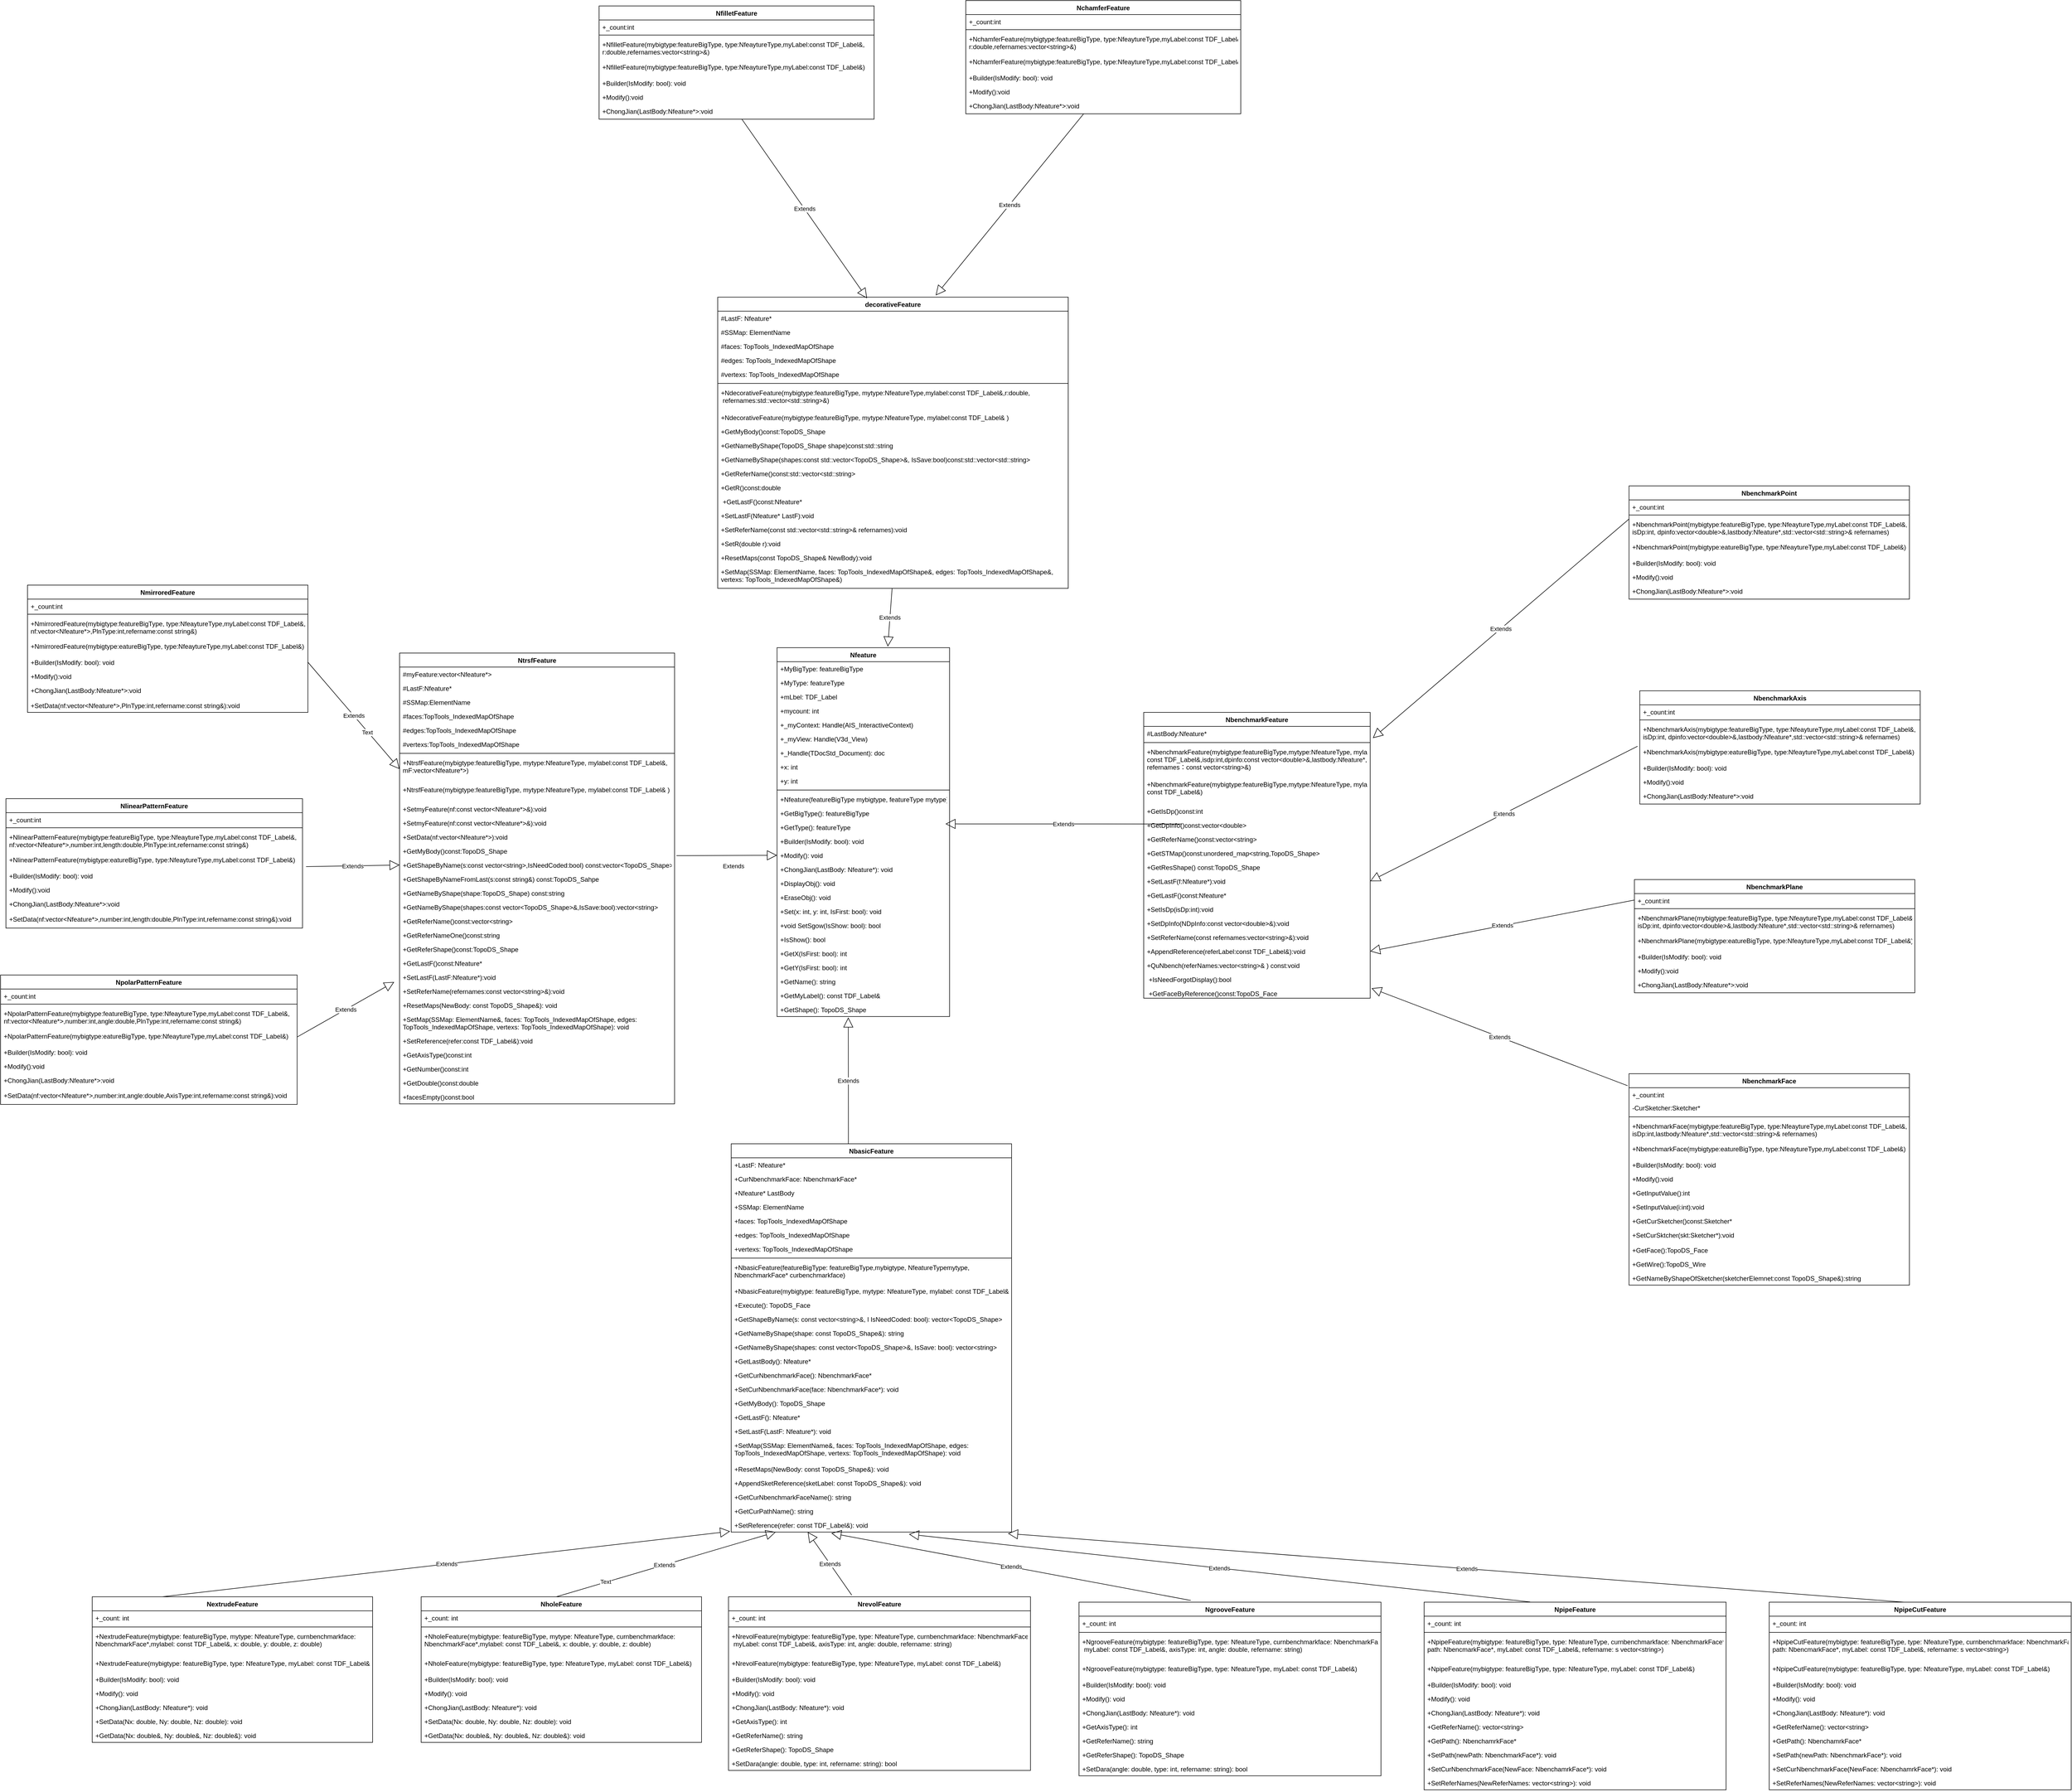 <mxfile version="20.8.21" type="github">
  <diagram name="Page-1" id="c4acf3e9-155e-7222-9cf6-157b1a14988f">
    <mxGraphModel dx="6000" dy="4133" grid="1" gridSize="10" guides="1" tooltips="1" connect="1" arrows="1" fold="1" page="1" pageScale="1" pageWidth="850" pageHeight="1100" background="none" math="0" shadow="0">
      <root>
        <mxCell id="0" />
        <mxCell id="1" parent="0" />
        <mxCell id="ykWLb0IThOWZlfe0dgKn-5" value="decorativeFeature" style="swimlane;fontStyle=1;align=center;verticalAlign=top;childLayout=stackLayout;horizontal=1;startSize=26;horizontalStack=0;resizeParent=1;resizeParentMax=0;resizeLast=0;collapsible=1;marginBottom=0;" parent="1" vertex="1">
          <mxGeometry x="-120" y="-770" width="650" height="540" as="geometry" />
        </mxCell>
        <mxCell id="ykWLb0IThOWZlfe0dgKn-6" value="#LastF: Nfeature*" style="text;strokeColor=none;fillColor=none;align=left;verticalAlign=top;spacingLeft=4;spacingRight=4;overflow=hidden;rotatable=0;points=[[0,0.5],[1,0.5]];portConstraint=eastwest;" parent="ykWLb0IThOWZlfe0dgKn-5" vertex="1">
          <mxGeometry y="26" width="650" height="26" as="geometry" />
        </mxCell>
        <mxCell id="ykWLb0IThOWZlfe0dgKn-300" value="#SSMap: ElementName" style="text;strokeColor=none;fillColor=none;align=left;verticalAlign=top;spacingLeft=4;spacingRight=4;overflow=hidden;rotatable=0;points=[[0,0.5],[1,0.5]];portConstraint=eastwest;" parent="ykWLb0IThOWZlfe0dgKn-5" vertex="1">
          <mxGeometry y="52" width="650" height="26" as="geometry" />
        </mxCell>
        <mxCell id="ykWLb0IThOWZlfe0dgKn-302" value="#faces: TopTools_IndexedMapOfShape" style="text;strokeColor=none;fillColor=none;align=left;verticalAlign=top;spacingLeft=4;spacingRight=4;overflow=hidden;rotatable=0;points=[[0,0.5],[1,0.5]];portConstraint=eastwest;" parent="ykWLb0IThOWZlfe0dgKn-5" vertex="1">
          <mxGeometry y="78" width="650" height="26" as="geometry" />
        </mxCell>
        <mxCell id="ykWLb0IThOWZlfe0dgKn-301" value="#edges: TopTools_IndexedMapOfShape" style="text;strokeColor=none;fillColor=none;align=left;verticalAlign=top;spacingLeft=4;spacingRight=4;overflow=hidden;rotatable=0;points=[[0,0.5],[1,0.5]];portConstraint=eastwest;" parent="ykWLb0IThOWZlfe0dgKn-5" vertex="1">
          <mxGeometry y="104" width="650" height="26" as="geometry" />
        </mxCell>
        <mxCell id="ykWLb0IThOWZlfe0dgKn-299" value="#vertexs: TopTools_IndexedMapOfShape" style="text;strokeColor=none;fillColor=none;align=left;verticalAlign=top;spacingLeft=4;spacingRight=4;overflow=hidden;rotatable=0;points=[[0,0.5],[1,0.5]];portConstraint=eastwest;" parent="ykWLb0IThOWZlfe0dgKn-5" vertex="1">
          <mxGeometry y="130" width="650" height="26" as="geometry" />
        </mxCell>
        <mxCell id="ykWLb0IThOWZlfe0dgKn-7" value="" style="line;strokeWidth=1;fillColor=none;align=left;verticalAlign=middle;spacingTop=-1;spacingLeft=3;spacingRight=3;rotatable=0;labelPosition=right;points=[];portConstraint=eastwest;strokeColor=inherit;" parent="ykWLb0IThOWZlfe0dgKn-5" vertex="1">
          <mxGeometry y="156" width="650" height="8" as="geometry" />
        </mxCell>
        <mxCell id="ykWLb0IThOWZlfe0dgKn-306" value="+NdecorativeFeature(mybigtype:featureBigType, mytype:NfeatureType,mylabel:const TDF_Label&amp;,r:double,&#xa; refernames:std::vector&lt;std::string&gt;&amp;)" style="text;strokeColor=none;fillColor=none;align=left;verticalAlign=top;spacingLeft=4;spacingRight=4;overflow=hidden;rotatable=0;points=[[0,0.5],[1,0.5]];portConstraint=eastwest;" parent="ykWLb0IThOWZlfe0dgKn-5" vertex="1">
          <mxGeometry y="164" width="650" height="46" as="geometry" />
        </mxCell>
        <mxCell id="ykWLb0IThOWZlfe0dgKn-307" value="+NdecorativeFeature(mybigtype:featureBigType, mytype:NfeatureType, mylabel:const TDF_Label&amp; )" style="text;strokeColor=none;fillColor=none;align=left;verticalAlign=top;spacingLeft=4;spacingRight=4;overflow=hidden;rotatable=0;points=[[0,0.5],[1,0.5]];portConstraint=eastwest;" parent="ykWLb0IThOWZlfe0dgKn-5" vertex="1">
          <mxGeometry y="210" width="650" height="26" as="geometry" />
        </mxCell>
        <mxCell id="ykWLb0IThOWZlfe0dgKn-312" value="+GetMyBody()const:TopoDS_Shape " style="text;strokeColor=none;fillColor=none;align=left;verticalAlign=top;spacingLeft=4;spacingRight=4;overflow=hidden;rotatable=0;points=[[0,0.5],[1,0.5]];portConstraint=eastwest;" parent="ykWLb0IThOWZlfe0dgKn-5" vertex="1">
          <mxGeometry y="236" width="650" height="26" as="geometry" />
        </mxCell>
        <mxCell id="ykWLb0IThOWZlfe0dgKn-311" value="+GetNameByShape(TopoDS_Shape shape)const:std::string &#xa;" style="text;strokeColor=none;fillColor=none;align=left;verticalAlign=top;spacingLeft=4;spacingRight=4;overflow=hidden;rotatable=0;points=[[0,0.5],[1,0.5]];portConstraint=eastwest;" parent="ykWLb0IThOWZlfe0dgKn-5" vertex="1">
          <mxGeometry y="262" width="650" height="26" as="geometry" />
        </mxCell>
        <mxCell id="ykWLb0IThOWZlfe0dgKn-309" value="+GetNameByShape(shapes:const std::vector&lt;TopoDS_Shape&gt;&amp;, IsSave:bool)const:std::vector&lt;std::string&gt;" style="text;strokeColor=none;fillColor=none;align=left;verticalAlign=top;spacingLeft=4;spacingRight=4;overflow=hidden;rotatable=0;points=[[0,0.5],[1,0.5]];portConstraint=eastwest;" parent="ykWLb0IThOWZlfe0dgKn-5" vertex="1">
          <mxGeometry y="288" width="650" height="26" as="geometry" />
        </mxCell>
        <mxCell id="ykWLb0IThOWZlfe0dgKn-310" value="+GetReferName()const:std::vector&lt;std::string&gt; " style="text;strokeColor=none;fillColor=none;align=left;verticalAlign=top;spacingLeft=4;spacingRight=4;overflow=hidden;rotatable=0;points=[[0,0.5],[1,0.5]];portConstraint=eastwest;" parent="ykWLb0IThOWZlfe0dgKn-5" vertex="1">
          <mxGeometry y="314" width="650" height="26" as="geometry" />
        </mxCell>
        <mxCell id="ykWLb0IThOWZlfe0dgKn-308" value="+GetR()const:double &#xa;" style="text;strokeColor=none;fillColor=none;align=left;verticalAlign=top;spacingLeft=4;spacingRight=4;overflow=hidden;rotatable=0;points=[[0,0.5],[1,0.5]];portConstraint=eastwest;" parent="ykWLb0IThOWZlfe0dgKn-5" vertex="1">
          <mxGeometry y="340" width="650" height="26" as="geometry" />
        </mxCell>
        <mxCell id="ykWLb0IThOWZlfe0dgKn-303" value=" +GetLastF()const:Nfeature*" style="text;strokeColor=none;fillColor=none;align=left;verticalAlign=top;spacingLeft=4;spacingRight=4;overflow=hidden;rotatable=0;points=[[0,0.5],[1,0.5]];portConstraint=eastwest;" parent="ykWLb0IThOWZlfe0dgKn-5" vertex="1">
          <mxGeometry y="366" width="650" height="26" as="geometry" />
        </mxCell>
        <mxCell id="ykWLb0IThOWZlfe0dgKn-305" value="+SetLastF(Nfeature* LastF):void " style="text;strokeColor=none;fillColor=none;align=left;verticalAlign=top;spacingLeft=4;spacingRight=4;overflow=hidden;rotatable=0;points=[[0,0.5],[1,0.5]];portConstraint=eastwest;" parent="ykWLb0IThOWZlfe0dgKn-5" vertex="1">
          <mxGeometry y="392" width="650" height="26" as="geometry" />
        </mxCell>
        <mxCell id="ykWLb0IThOWZlfe0dgKn-304" value="+SetReferName(const std::vector&lt;std::string&gt;&amp; refernames):void " style="text;strokeColor=none;fillColor=none;align=left;verticalAlign=top;spacingLeft=4;spacingRight=4;overflow=hidden;rotatable=0;points=[[0,0.5],[1,0.5]];portConstraint=eastwest;" parent="ykWLb0IThOWZlfe0dgKn-5" vertex="1">
          <mxGeometry y="418" width="650" height="26" as="geometry" />
        </mxCell>
        <mxCell id="4OkeyMGWRKXnlzKa9JUR-2" value="+SetR(double r):void " style="text;strokeColor=none;fillColor=none;align=left;verticalAlign=top;spacingLeft=4;spacingRight=4;overflow=hidden;rotatable=0;points=[[0,0.5],[1,0.5]];portConstraint=eastwest;" vertex="1" parent="ykWLb0IThOWZlfe0dgKn-5">
          <mxGeometry y="444" width="650" height="26" as="geometry" />
        </mxCell>
        <mxCell id="4OkeyMGWRKXnlzKa9JUR-3" value="+ResetMaps(const TopoDS_Shape&amp; NewBody):void " style="text;strokeColor=none;fillColor=none;align=left;verticalAlign=top;spacingLeft=4;spacingRight=4;overflow=hidden;rotatable=0;points=[[0,0.5],[1,0.5]];portConstraint=eastwest;" vertex="1" parent="ykWLb0IThOWZlfe0dgKn-5">
          <mxGeometry y="470" width="650" height="26" as="geometry" />
        </mxCell>
        <mxCell id="ykWLb0IThOWZlfe0dgKn-8" value="+SetMap(SSMap: ElementName, faces: TopTools_IndexedMapOfShape&amp;, edges: TopTools_IndexedMapOfShape&amp;, &#xa;vertexs: TopTools_IndexedMapOfShape&amp;)" style="text;strokeColor=none;fillColor=none;align=left;verticalAlign=top;spacingLeft=4;spacingRight=4;overflow=hidden;rotatable=0;points=[[0,0.5],[1,0.5]];portConstraint=eastwest;" parent="ykWLb0IThOWZlfe0dgKn-5" vertex="1">
          <mxGeometry y="496" width="650" height="44" as="geometry" />
        </mxCell>
        <mxCell id="ykWLb0IThOWZlfe0dgKn-13" value="NtrsfFeature" style="swimlane;fontStyle=1;align=center;verticalAlign=top;childLayout=stackLayout;horizontal=1;startSize=26;horizontalStack=0;resizeParent=1;resizeParentMax=0;resizeLast=0;collapsible=1;marginBottom=0;" parent="1" vertex="1">
          <mxGeometry x="-710" y="-110" width="510" height="836" as="geometry" />
        </mxCell>
        <mxCell id="ykWLb0IThOWZlfe0dgKn-14" value="#myFeature:vector&lt;Nfeature*&gt;" style="text;strokeColor=none;fillColor=none;align=left;verticalAlign=top;spacingLeft=4;spacingRight=4;overflow=hidden;rotatable=0;points=[[0,0.5],[1,0.5]];portConstraint=eastwest;" parent="ykWLb0IThOWZlfe0dgKn-13" vertex="1">
          <mxGeometry y="26" width="510" height="26" as="geometry" />
        </mxCell>
        <mxCell id="ykWLb0IThOWZlfe0dgKn-244" value="#LastF:Nfeature*" style="text;strokeColor=none;fillColor=none;align=left;verticalAlign=top;spacingLeft=4;spacingRight=4;overflow=hidden;rotatable=0;points=[[0,0.5],[1,0.5]];portConstraint=eastwest;" parent="ykWLb0IThOWZlfe0dgKn-13" vertex="1">
          <mxGeometry y="52" width="510" height="26" as="geometry" />
        </mxCell>
        <mxCell id="ykWLb0IThOWZlfe0dgKn-245" value="#SSMap:ElementName" style="text;strokeColor=none;fillColor=none;align=left;verticalAlign=top;spacingLeft=4;spacingRight=4;overflow=hidden;rotatable=0;points=[[0,0.5],[1,0.5]];portConstraint=eastwest;" parent="ykWLb0IThOWZlfe0dgKn-13" vertex="1">
          <mxGeometry y="78" width="510" height="26" as="geometry" />
        </mxCell>
        <mxCell id="ykWLb0IThOWZlfe0dgKn-248" value="#faces:TopTools_IndexedMapOfShape" style="text;strokeColor=none;fillColor=none;align=left;verticalAlign=top;spacingLeft=4;spacingRight=4;overflow=hidden;rotatable=0;points=[[0,0.5],[1,0.5]];portConstraint=eastwest;" parent="ykWLb0IThOWZlfe0dgKn-13" vertex="1">
          <mxGeometry y="104" width="510" height="26" as="geometry" />
        </mxCell>
        <mxCell id="ykWLb0IThOWZlfe0dgKn-250" value="#edges:TopTools_IndexedMapOfShape" style="text;strokeColor=none;fillColor=none;align=left;verticalAlign=top;spacingLeft=4;spacingRight=4;overflow=hidden;rotatable=0;points=[[0,0.5],[1,0.5]];portConstraint=eastwest;" parent="ykWLb0IThOWZlfe0dgKn-13" vertex="1">
          <mxGeometry y="130" width="510" height="26" as="geometry" />
        </mxCell>
        <mxCell id="ykWLb0IThOWZlfe0dgKn-249" value="#vertexs:TopTools_IndexedMapOfShape" style="text;strokeColor=none;fillColor=none;align=left;verticalAlign=top;spacingLeft=4;spacingRight=4;overflow=hidden;rotatable=0;points=[[0,0.5],[1,0.5]];portConstraint=eastwest;" parent="ykWLb0IThOWZlfe0dgKn-13" vertex="1">
          <mxGeometry y="156" width="510" height="26" as="geometry" />
        </mxCell>
        <mxCell id="ykWLb0IThOWZlfe0dgKn-15" value="" style="line;strokeWidth=1;fillColor=none;align=left;verticalAlign=middle;spacingTop=-1;spacingLeft=3;spacingRight=3;rotatable=0;labelPosition=right;points=[];portConstraint=eastwest;strokeColor=inherit;" parent="ykWLb0IThOWZlfe0dgKn-13" vertex="1">
          <mxGeometry y="182" width="510" height="8" as="geometry" />
        </mxCell>
        <mxCell id="ykWLb0IThOWZlfe0dgKn-260" value="+NtrsfFeature(mybigtype:featureBigType, mytype:NfeatureType, mylabel:const TDF_Label&amp;, &#xa;mF:vector&lt;Nfeature*&gt;)" style="text;strokeColor=none;fillColor=none;align=left;verticalAlign=top;spacingLeft=4;spacingRight=4;overflow=hidden;rotatable=0;points=[[0,0.5],[1,0.5]];portConstraint=eastwest;" parent="ykWLb0IThOWZlfe0dgKn-13" vertex="1">
          <mxGeometry y="190" width="510" height="50" as="geometry" />
        </mxCell>
        <mxCell id="ykWLb0IThOWZlfe0dgKn-266" value="+NtrsfFeature(mybigtype:featureBigType, mytype:NfeatureType, mylabel:const TDF_Label&amp; )" style="text;strokeColor=none;fillColor=none;align=left;verticalAlign=top;spacingLeft=4;spacingRight=4;overflow=hidden;rotatable=0;points=[[0,0.5],[1,0.5]];portConstraint=eastwest;" parent="ykWLb0IThOWZlfe0dgKn-13" vertex="1">
          <mxGeometry y="240" width="510" height="36" as="geometry" />
        </mxCell>
        <mxCell id="4OkeyMGWRKXnlzKa9JUR-89" value="+SetmyFeature(nf:const vector&lt;Nfeature*&gt;&amp;):void " style="text;strokeColor=none;fillColor=none;align=left;verticalAlign=top;spacingLeft=4;spacingRight=4;overflow=hidden;rotatable=0;points=[[0,0.5],[1,0.5]];portConstraint=eastwest;" vertex="1" parent="ykWLb0IThOWZlfe0dgKn-13">
          <mxGeometry y="276" width="510" height="26" as="geometry" />
        </mxCell>
        <mxCell id="4OkeyMGWRKXnlzKa9JUR-86" value="+SetmyFeature(nf:const vector&lt;Nfeature*&gt;&amp;):void " style="text;strokeColor=none;fillColor=none;align=left;verticalAlign=top;spacingLeft=4;spacingRight=4;overflow=hidden;rotatable=0;points=[[0,0.5],[1,0.5]];portConstraint=eastwest;" vertex="1" parent="ykWLb0IThOWZlfe0dgKn-13">
          <mxGeometry y="302" width="510" height="26" as="geometry" />
        </mxCell>
        <mxCell id="4OkeyMGWRKXnlzKa9JUR-87" value="+SetData(nf:vector&lt;Nfeature*&gt;):void " style="text;strokeColor=none;fillColor=none;align=left;verticalAlign=top;spacingLeft=4;spacingRight=4;overflow=hidden;rotatable=0;points=[[0,0.5],[1,0.5]];portConstraint=eastwest;" vertex="1" parent="ykWLb0IThOWZlfe0dgKn-13">
          <mxGeometry y="328" width="510" height="26" as="geometry" />
        </mxCell>
        <mxCell id="4OkeyMGWRKXnlzKa9JUR-85" value="+GetMyBody()const:TopoDS_Shape" style="text;strokeColor=none;fillColor=none;align=left;verticalAlign=top;spacingLeft=4;spacingRight=4;overflow=hidden;rotatable=0;points=[[0,0.5],[1,0.5]];portConstraint=eastwest;" vertex="1" parent="ykWLb0IThOWZlfe0dgKn-13">
          <mxGeometry y="354" width="510" height="26" as="geometry" />
        </mxCell>
        <mxCell id="4OkeyMGWRKXnlzKa9JUR-84" value="+GetShapeByName(s:const vector&lt;string&gt;,IsNeedCoded:bool) const:vector&lt;TopoDS_Shape&gt;" style="text;strokeColor=none;fillColor=none;align=left;verticalAlign=top;spacingLeft=4;spacingRight=4;overflow=hidden;rotatable=0;points=[[0,0.5],[1,0.5]];portConstraint=eastwest;" vertex="1" parent="ykWLb0IThOWZlfe0dgKn-13">
          <mxGeometry y="380" width="510" height="26" as="geometry" />
        </mxCell>
        <mxCell id="4OkeyMGWRKXnlzKa9JUR-82" value="+GetShapeByNameFromLast(s:const string&amp;) const:TopoDS_Sahpe" style="text;strokeColor=none;fillColor=none;align=left;verticalAlign=top;spacingLeft=4;spacingRight=4;overflow=hidden;rotatable=0;points=[[0,0.5],[1,0.5]];portConstraint=eastwest;" vertex="1" parent="ykWLb0IThOWZlfe0dgKn-13">
          <mxGeometry y="406" width="510" height="26" as="geometry" />
        </mxCell>
        <mxCell id="4OkeyMGWRKXnlzKa9JUR-81" value="+GetNameByShape(shape:TopoDS_Shape) const:string" style="text;strokeColor=none;fillColor=none;align=left;verticalAlign=top;spacingLeft=4;spacingRight=4;overflow=hidden;rotatable=0;points=[[0,0.5],[1,0.5]];portConstraint=eastwest;" vertex="1" parent="ykWLb0IThOWZlfe0dgKn-13">
          <mxGeometry y="432" width="510" height="26" as="geometry" />
        </mxCell>
        <mxCell id="4OkeyMGWRKXnlzKa9JUR-83" value="+GetNameByShape(shapes:const vector&lt;TopoDS_Shape&gt;&amp;,IsSave:bool):vector&lt;string&gt;" style="text;strokeColor=none;fillColor=none;align=left;verticalAlign=top;spacingLeft=4;spacingRight=4;overflow=hidden;rotatable=0;points=[[0,0.5],[1,0.5]];portConstraint=eastwest;" vertex="1" parent="ykWLb0IThOWZlfe0dgKn-13">
          <mxGeometry y="458" width="510" height="26" as="geometry" />
        </mxCell>
        <mxCell id="4OkeyMGWRKXnlzKa9JUR-80" value="+GetReferName()const:vector&lt;string&gt;" style="text;strokeColor=none;fillColor=none;align=left;verticalAlign=top;spacingLeft=4;spacingRight=4;overflow=hidden;rotatable=0;points=[[0,0.5],[1,0.5]];portConstraint=eastwest;" vertex="1" parent="ykWLb0IThOWZlfe0dgKn-13">
          <mxGeometry y="484" width="510" height="26" as="geometry" />
        </mxCell>
        <mxCell id="ykWLb0IThOWZlfe0dgKn-269" value="+GetReferNameOne()const:string" style="text;strokeColor=none;fillColor=none;align=left;verticalAlign=top;spacingLeft=4;spacingRight=4;overflow=hidden;rotatable=0;points=[[0,0.5],[1,0.5]];portConstraint=eastwest;" parent="ykWLb0IThOWZlfe0dgKn-13" vertex="1">
          <mxGeometry y="510" width="510" height="26" as="geometry" />
        </mxCell>
        <mxCell id="ykWLb0IThOWZlfe0dgKn-268" value="+GetReferShape()const:TopoDS_Shape" style="text;strokeColor=none;fillColor=none;align=left;verticalAlign=top;spacingLeft=4;spacingRight=4;overflow=hidden;rotatable=0;points=[[0,0.5],[1,0.5]];portConstraint=eastwest;" parent="ykWLb0IThOWZlfe0dgKn-13" vertex="1">
          <mxGeometry y="536" width="510" height="26" as="geometry" />
        </mxCell>
        <mxCell id="4OkeyMGWRKXnlzKa9JUR-79" value="+GetLastF()const:Nfeature*" style="text;strokeColor=none;fillColor=none;align=left;verticalAlign=top;spacingLeft=4;spacingRight=4;overflow=hidden;rotatable=0;points=[[0,0.5],[1,0.5]];portConstraint=eastwest;" vertex="1" parent="ykWLb0IThOWZlfe0dgKn-13">
          <mxGeometry y="562" width="510" height="26" as="geometry" />
        </mxCell>
        <mxCell id="ykWLb0IThOWZlfe0dgKn-267" value="+SetLastF(LastF:Nfeature*):void" style="text;strokeColor=none;fillColor=none;align=left;verticalAlign=top;spacingLeft=4;spacingRight=4;overflow=hidden;rotatable=0;points=[[0,0.5],[1,0.5]];portConstraint=eastwest;" parent="ykWLb0IThOWZlfe0dgKn-13" vertex="1">
          <mxGeometry y="588" width="510" height="26" as="geometry" />
        </mxCell>
        <mxCell id="ykWLb0IThOWZlfe0dgKn-264" value="+SetReferName(refernames:const vector&lt;string&gt;&amp;):void" style="text;strokeColor=none;fillColor=none;align=left;verticalAlign=top;spacingLeft=4;spacingRight=4;overflow=hidden;rotatable=0;points=[[0,0.5],[1,0.5]];portConstraint=eastwest;" parent="ykWLb0IThOWZlfe0dgKn-13" vertex="1">
          <mxGeometry y="614" width="510" height="26" as="geometry" />
        </mxCell>
        <mxCell id="ykWLb0IThOWZlfe0dgKn-265" value="+ResetMaps(NewBody: const TopoDS_Shape&amp;): void" style="text;strokeColor=none;fillColor=none;align=left;verticalAlign=top;spacingLeft=4;spacingRight=4;overflow=hidden;rotatable=0;points=[[0,0.5],[1,0.5]];portConstraint=eastwest;" parent="ykWLb0IThOWZlfe0dgKn-13" vertex="1">
          <mxGeometry y="640" width="510" height="26" as="geometry" />
        </mxCell>
        <mxCell id="ykWLb0IThOWZlfe0dgKn-262" value="+SetMap(SSMap: ElementName&amp;, faces: TopTools_IndexedMapOfShape, edges:&#xa;TopTools_IndexedMapOfShape, vertexs: TopTools_IndexedMapOfShape): void" style="text;strokeColor=none;fillColor=none;align=left;verticalAlign=top;spacingLeft=4;spacingRight=4;overflow=hidden;rotatable=0;points=[[0,0.5],[1,0.5]];portConstraint=eastwest;" parent="ykWLb0IThOWZlfe0dgKn-13" vertex="1">
          <mxGeometry y="666" width="510" height="40" as="geometry" />
        </mxCell>
        <mxCell id="ykWLb0IThOWZlfe0dgKn-263" value="+SetReference(refer:const TDF_Label&amp;):void" style="text;strokeColor=none;fillColor=none;align=left;verticalAlign=top;spacingLeft=4;spacingRight=4;overflow=hidden;rotatable=0;points=[[0,0.5],[1,0.5]];portConstraint=eastwest;" parent="ykWLb0IThOWZlfe0dgKn-13" vertex="1">
          <mxGeometry y="706" width="510" height="26" as="geometry" />
        </mxCell>
        <mxCell id="ykWLb0IThOWZlfe0dgKn-261" value="+GetAxisType()const:int" style="text;strokeColor=none;fillColor=none;align=left;verticalAlign=top;spacingLeft=4;spacingRight=4;overflow=hidden;rotatable=0;points=[[0,0.5],[1,0.5]];portConstraint=eastwest;" parent="ykWLb0IThOWZlfe0dgKn-13" vertex="1">
          <mxGeometry y="732" width="510" height="26" as="geometry" />
        </mxCell>
        <mxCell id="ykWLb0IThOWZlfe0dgKn-259" value="+GetNumber()const:int" style="text;strokeColor=none;fillColor=none;align=left;verticalAlign=top;spacingLeft=4;spacingRight=4;overflow=hidden;rotatable=0;points=[[0,0.5],[1,0.5]];portConstraint=eastwest;" parent="ykWLb0IThOWZlfe0dgKn-13" vertex="1">
          <mxGeometry y="758" width="510" height="26" as="geometry" />
        </mxCell>
        <mxCell id="ykWLb0IThOWZlfe0dgKn-258" value="+GetDouble()const:double" style="text;strokeColor=none;fillColor=none;align=left;verticalAlign=top;spacingLeft=4;spacingRight=4;overflow=hidden;rotatable=0;points=[[0,0.5],[1,0.5]];portConstraint=eastwest;" parent="ykWLb0IThOWZlfe0dgKn-13" vertex="1">
          <mxGeometry y="784" width="510" height="26" as="geometry" />
        </mxCell>
        <mxCell id="ykWLb0IThOWZlfe0dgKn-257" value="+facesEmpty()const:bool" style="text;strokeColor=none;fillColor=none;align=left;verticalAlign=top;spacingLeft=4;spacingRight=4;overflow=hidden;rotatable=0;points=[[0,0.5],[1,0.5]];portConstraint=eastwest;" parent="ykWLb0IThOWZlfe0dgKn-13" vertex="1">
          <mxGeometry y="810" width="510" height="26" as="geometry" />
        </mxCell>
        <mxCell id="ykWLb0IThOWZlfe0dgKn-17" value="NbasicFeature" style="swimlane;fontStyle=1;align=center;verticalAlign=top;childLayout=stackLayout;horizontal=1;startSize=26;horizontalStack=0;resizeParent=1;resizeParentMax=0;resizeLast=0;collapsible=1;marginBottom=0;" parent="1" vertex="1">
          <mxGeometry x="-95" y="800" width="520" height="720" as="geometry">
            <mxRectangle x="130" y="400" width="120" height="30" as="alternateBounds" />
          </mxGeometry>
        </mxCell>
        <mxCell id="ykWLb0IThOWZlfe0dgKn-129" value="+LastF: Nfeature*" style="text;strokeColor=none;fillColor=none;align=left;verticalAlign=top;spacingLeft=4;spacingRight=4;overflow=hidden;rotatable=0;points=[[0,0.5],[1,0.5]];portConstraint=eastwest;" parent="ykWLb0IThOWZlfe0dgKn-17" vertex="1">
          <mxGeometry y="26" width="520" height="26" as="geometry" />
        </mxCell>
        <mxCell id="ykWLb0IThOWZlfe0dgKn-131" value="+CurNbenchmarkFace: NbenchmarkFace*" style="text;strokeColor=none;fillColor=none;align=left;verticalAlign=top;spacingLeft=4;spacingRight=4;overflow=hidden;rotatable=0;points=[[0,0.5],[1,0.5]];portConstraint=eastwest;" parent="ykWLb0IThOWZlfe0dgKn-17" vertex="1">
          <mxGeometry y="52" width="520" height="26" as="geometry" />
        </mxCell>
        <mxCell id="ykWLb0IThOWZlfe0dgKn-134" value="+Nfeature* LastBody" style="text;strokeColor=none;fillColor=none;align=left;verticalAlign=top;spacingLeft=4;spacingRight=4;overflow=hidden;rotatable=0;points=[[0,0.5],[1,0.5]];portConstraint=eastwest;" parent="ykWLb0IThOWZlfe0dgKn-17" vertex="1">
          <mxGeometry y="78" width="520" height="26" as="geometry" />
        </mxCell>
        <mxCell id="ykWLb0IThOWZlfe0dgKn-133" value="+SSMap: ElementName" style="text;strokeColor=none;fillColor=none;align=left;verticalAlign=top;spacingLeft=4;spacingRight=4;overflow=hidden;rotatable=0;points=[[0,0.5],[1,0.5]];portConstraint=eastwest;" parent="ykWLb0IThOWZlfe0dgKn-17" vertex="1">
          <mxGeometry y="104" width="520" height="26" as="geometry" />
        </mxCell>
        <mxCell id="ykWLb0IThOWZlfe0dgKn-132" value="+faces: TopTools_IndexedMapOfShape" style="text;strokeColor=none;fillColor=none;align=left;verticalAlign=top;spacingLeft=4;spacingRight=4;overflow=hidden;rotatable=0;points=[[0,0.5],[1,0.5]];portConstraint=eastwest;" parent="ykWLb0IThOWZlfe0dgKn-17" vertex="1">
          <mxGeometry y="130" width="520" height="26" as="geometry" />
        </mxCell>
        <mxCell id="ykWLb0IThOWZlfe0dgKn-130" value="+edges: TopTools_IndexedMapOfShape" style="text;strokeColor=none;fillColor=none;align=left;verticalAlign=top;spacingLeft=4;spacingRight=4;overflow=hidden;rotatable=0;points=[[0,0.5],[1,0.5]];portConstraint=eastwest;" parent="ykWLb0IThOWZlfe0dgKn-17" vertex="1">
          <mxGeometry y="156" width="520" height="26" as="geometry" />
        </mxCell>
        <mxCell id="ykWLb0IThOWZlfe0dgKn-135" value="+vertexs: TopTools_IndexedMapOfShape" style="text;strokeColor=none;fillColor=none;align=left;verticalAlign=top;spacingLeft=4;spacingRight=4;overflow=hidden;rotatable=0;points=[[0,0.5],[1,0.5]];portConstraint=eastwest;" parent="ykWLb0IThOWZlfe0dgKn-17" vertex="1">
          <mxGeometry y="182" width="520" height="26" as="geometry" />
        </mxCell>
        <mxCell id="ykWLb0IThOWZlfe0dgKn-19" value="" style="line;strokeWidth=1;fillColor=none;align=left;verticalAlign=middle;spacingTop=-1;spacingLeft=3;spacingRight=3;rotatable=0;labelPosition=right;points=[];portConstraint=eastwest;strokeColor=inherit;" parent="ykWLb0IThOWZlfe0dgKn-17" vertex="1">
          <mxGeometry y="208" width="520" height="8" as="geometry" />
        </mxCell>
        <mxCell id="ykWLb0IThOWZlfe0dgKn-136" style="edgeStyle=orthogonalEdgeStyle;rounded=0;orthogonalLoop=1;jettySize=auto;html=1;exitX=1;exitY=0.5;exitDx=0;exitDy=0;" parent="ykWLb0IThOWZlfe0dgKn-17" source="ykWLb0IThOWZlfe0dgKn-132" target="ykWLb0IThOWZlfe0dgKn-132" edge="1">
          <mxGeometry relative="1" as="geometry" />
        </mxCell>
        <mxCell id="ykWLb0IThOWZlfe0dgKn-20" value="+NbasicFeature(featureBigType: featureBigType,mybigtype, NfeatureTypemytype, &#xa;NbenchmarkFace* curbenchmarkface)" style="text;strokeColor=none;fillColor=none;align=left;verticalAlign=top;spacingLeft=4;spacingRight=4;overflow=hidden;rotatable=0;points=[[0,0.5],[1,0.5]];portConstraint=eastwest;" parent="ykWLb0IThOWZlfe0dgKn-17" vertex="1">
          <mxGeometry y="216" width="520" height="44" as="geometry" />
        </mxCell>
        <mxCell id="ykWLb0IThOWZlfe0dgKn-137" value="+NbasicFeature(mybigtype: featureBigType, mytype: NfeatureType, mylabel: const TDF_Label&amp;)" style="text;strokeColor=none;fillColor=none;align=left;verticalAlign=top;spacingLeft=4;spacingRight=4;overflow=hidden;rotatable=0;points=[[0,0.5],[1,0.5]];portConstraint=eastwest;" parent="ykWLb0IThOWZlfe0dgKn-17" vertex="1">
          <mxGeometry y="260" width="520" height="26" as="geometry" />
        </mxCell>
        <mxCell id="ykWLb0IThOWZlfe0dgKn-138" value="+Execute(): TopoDS_Face" style="text;strokeColor=none;fillColor=none;align=left;verticalAlign=top;spacingLeft=4;spacingRight=4;overflow=hidden;rotatable=0;points=[[0,0.5],[1,0.5]];portConstraint=eastwest;" parent="ykWLb0IThOWZlfe0dgKn-17" vertex="1">
          <mxGeometry y="286" width="520" height="26" as="geometry" />
        </mxCell>
        <mxCell id="ykWLb0IThOWZlfe0dgKn-139" value="+GetShapeByName(s: const vector&lt;string&gt;&amp;, l IsNeedCoded: bool): vector&lt;TopoDS_Shape&gt;" style="text;strokeColor=none;fillColor=none;align=left;verticalAlign=top;spacingLeft=4;spacingRight=4;overflow=hidden;rotatable=0;points=[[0,0.5],[1,0.5]];portConstraint=eastwest;" parent="ykWLb0IThOWZlfe0dgKn-17" vertex="1">
          <mxGeometry y="312" width="520" height="26" as="geometry" />
        </mxCell>
        <mxCell id="ykWLb0IThOWZlfe0dgKn-147" value="+GetNameByShape(shape: const TopoDS_Shape&amp;): string" style="text;strokeColor=none;fillColor=none;align=left;verticalAlign=top;spacingLeft=4;spacingRight=4;overflow=hidden;rotatable=0;points=[[0,0.5],[1,0.5]];portConstraint=eastwest;" parent="ykWLb0IThOWZlfe0dgKn-17" vertex="1">
          <mxGeometry y="338" width="520" height="26" as="geometry" />
        </mxCell>
        <mxCell id="ykWLb0IThOWZlfe0dgKn-150" value="+GetNameByShape(shapes: const vector&lt;TopoDS_Shape&gt;&amp;, IsSave: bool): vector&lt;string&gt;" style="text;strokeColor=none;fillColor=none;align=left;verticalAlign=top;spacingLeft=4;spacingRight=4;overflow=hidden;rotatable=0;points=[[0,0.5],[1,0.5]];portConstraint=eastwest;" parent="ykWLb0IThOWZlfe0dgKn-17" vertex="1">
          <mxGeometry y="364" width="520" height="26" as="geometry" />
        </mxCell>
        <mxCell id="ykWLb0IThOWZlfe0dgKn-151" value="+GetLastBody(): Nfeature*" style="text;strokeColor=none;fillColor=none;align=left;verticalAlign=top;spacingLeft=4;spacingRight=4;overflow=hidden;rotatable=0;points=[[0,0.5],[1,0.5]];portConstraint=eastwest;" parent="ykWLb0IThOWZlfe0dgKn-17" vertex="1">
          <mxGeometry y="390" width="520" height="26" as="geometry" />
        </mxCell>
        <mxCell id="ykWLb0IThOWZlfe0dgKn-152" value="+GetCurNbenchmarkFace(): NbenchmarkFace*" style="text;strokeColor=none;fillColor=none;align=left;verticalAlign=top;spacingLeft=4;spacingRight=4;overflow=hidden;rotatable=0;points=[[0,0.5],[1,0.5]];portConstraint=eastwest;" parent="ykWLb0IThOWZlfe0dgKn-17" vertex="1">
          <mxGeometry y="416" width="520" height="26" as="geometry" />
        </mxCell>
        <mxCell id="ykWLb0IThOWZlfe0dgKn-153" value="+SetCurNbenchmarkFace(face: NbenchmarkFace*): void" style="text;strokeColor=none;fillColor=none;align=left;verticalAlign=top;spacingLeft=4;spacingRight=4;overflow=hidden;rotatable=0;points=[[0,0.5],[1,0.5]];portConstraint=eastwest;" parent="ykWLb0IThOWZlfe0dgKn-17" vertex="1">
          <mxGeometry y="442" width="520" height="26" as="geometry" />
        </mxCell>
        <mxCell id="ykWLb0IThOWZlfe0dgKn-149" value="+GetMyBody(): TopoDS_Shape" style="text;strokeColor=none;fillColor=none;align=left;verticalAlign=top;spacingLeft=4;spacingRight=4;overflow=hidden;rotatable=0;points=[[0,0.5],[1,0.5]];portConstraint=eastwest;" parent="ykWLb0IThOWZlfe0dgKn-17" vertex="1">
          <mxGeometry y="468" width="520" height="26" as="geometry" />
        </mxCell>
        <mxCell id="ykWLb0IThOWZlfe0dgKn-148" value="+GetLastF(): Nfeature*" style="text;strokeColor=none;fillColor=none;align=left;verticalAlign=top;spacingLeft=4;spacingRight=4;overflow=hidden;rotatable=0;points=[[0,0.5],[1,0.5]];portConstraint=eastwest;" parent="ykWLb0IThOWZlfe0dgKn-17" vertex="1">
          <mxGeometry y="494" width="520" height="26" as="geometry" />
        </mxCell>
        <mxCell id="ykWLb0IThOWZlfe0dgKn-146" value="+SetLastF(LastF: Nfeature*): void" style="text;strokeColor=none;fillColor=none;align=left;verticalAlign=top;spacingLeft=4;spacingRight=4;overflow=hidden;rotatable=0;points=[[0,0.5],[1,0.5]];portConstraint=eastwest;" parent="ykWLb0IThOWZlfe0dgKn-17" vertex="1">
          <mxGeometry y="520" width="520" height="26" as="geometry" />
        </mxCell>
        <mxCell id="ykWLb0IThOWZlfe0dgKn-143" value="+SetMap(SSMap: ElementName&amp;, faces: TopTools_IndexedMapOfShape, edges: &#xa;TopTools_IndexedMapOfShape, vertexs: TopTools_IndexedMapOfShape): void" style="text;strokeColor=none;fillColor=none;align=left;verticalAlign=top;spacingLeft=4;spacingRight=4;overflow=hidden;rotatable=0;points=[[0,0.5],[1,0.5]];portConstraint=eastwest;" parent="ykWLb0IThOWZlfe0dgKn-17" vertex="1">
          <mxGeometry y="546" width="520" height="44" as="geometry" />
        </mxCell>
        <mxCell id="ykWLb0IThOWZlfe0dgKn-160" value="+ResetMaps(NewBody: const TopoDS_Shape&amp;): void" style="text;strokeColor=none;fillColor=none;align=left;verticalAlign=top;spacingLeft=4;spacingRight=4;overflow=hidden;rotatable=0;points=[[0,0.5],[1,0.5]];portConstraint=eastwest;" parent="ykWLb0IThOWZlfe0dgKn-17" vertex="1">
          <mxGeometry y="590" width="520" height="26" as="geometry" />
        </mxCell>
        <mxCell id="ykWLb0IThOWZlfe0dgKn-159" value="+AppendSketReference(sketLabel: const TopoDS_Shape&amp;): void" style="text;strokeColor=none;fillColor=none;align=left;verticalAlign=top;spacingLeft=4;spacingRight=4;overflow=hidden;rotatable=0;points=[[0,0.5],[1,0.5]];portConstraint=eastwest;" parent="ykWLb0IThOWZlfe0dgKn-17" vertex="1">
          <mxGeometry y="616" width="520" height="26" as="geometry" />
        </mxCell>
        <mxCell id="ykWLb0IThOWZlfe0dgKn-158" value="+GetCurNbenchmarkFaceName(): string" style="text;strokeColor=none;fillColor=none;align=left;verticalAlign=top;spacingLeft=4;spacingRight=4;overflow=hidden;rotatable=0;points=[[0,0.5],[1,0.5]];portConstraint=eastwest;" parent="ykWLb0IThOWZlfe0dgKn-17" vertex="1">
          <mxGeometry y="642" width="520" height="26" as="geometry" />
        </mxCell>
        <mxCell id="ykWLb0IThOWZlfe0dgKn-157" value="+GetCurPathName(): string" style="text;strokeColor=none;fillColor=none;align=left;verticalAlign=top;spacingLeft=4;spacingRight=4;overflow=hidden;rotatable=0;points=[[0,0.5],[1,0.5]];portConstraint=eastwest;" parent="ykWLb0IThOWZlfe0dgKn-17" vertex="1">
          <mxGeometry y="668" width="520" height="26" as="geometry" />
        </mxCell>
        <mxCell id="ykWLb0IThOWZlfe0dgKn-156" value="+SetReference(refer: const TDF_Label&amp;): void" style="text;strokeColor=none;fillColor=none;align=left;verticalAlign=top;spacingLeft=4;spacingRight=4;overflow=hidden;rotatable=0;points=[[0,0.5],[1,0.5]];portConstraint=eastwest;" parent="ykWLb0IThOWZlfe0dgKn-17" vertex="1">
          <mxGeometry y="694" width="520" height="26" as="geometry" />
        </mxCell>
        <mxCell id="ykWLb0IThOWZlfe0dgKn-21" value="NextrudeFeature" style="swimlane;fontStyle=1;align=center;verticalAlign=top;childLayout=stackLayout;horizontal=1;startSize=26;horizontalStack=0;resizeParent=1;resizeParentMax=0;resizeLast=0;collapsible=1;marginBottom=0;" parent="1" vertex="1">
          <mxGeometry x="-1280" y="1640" width="520" height="270" as="geometry" />
        </mxCell>
        <mxCell id="ykWLb0IThOWZlfe0dgKn-22" value="+_count: int" style="text;strokeColor=none;fillColor=none;align=left;verticalAlign=top;spacingLeft=4;spacingRight=4;overflow=hidden;rotatable=0;points=[[0,0.5],[1,0.5]];portConstraint=eastwest;" parent="ykWLb0IThOWZlfe0dgKn-21" vertex="1">
          <mxGeometry y="26" width="520" height="26" as="geometry" />
        </mxCell>
        <mxCell id="ykWLb0IThOWZlfe0dgKn-23" value="" style="line;strokeWidth=1;fillColor=none;align=left;verticalAlign=middle;spacingTop=-1;spacingLeft=3;spacingRight=3;rotatable=0;labelPosition=right;points=[];portConstraint=eastwest;strokeColor=inherit;" parent="ykWLb0IThOWZlfe0dgKn-21" vertex="1">
          <mxGeometry y="52" width="520" height="8" as="geometry" />
        </mxCell>
        <mxCell id="ykWLb0IThOWZlfe0dgKn-166" value="+NextrudeFeature(mybigtype: featureBigType, mytype: NfeatureType, curnbenchmarkface: &#xa;NbenchmarkFace*,mylabel: const TDF_Label&amp;, x: double, y: double, z: double)" style="text;strokeColor=none;fillColor=none;align=left;verticalAlign=top;spacingLeft=4;spacingRight=4;overflow=hidden;rotatable=0;points=[[0,0.5],[1,0.5]];portConstraint=eastwest;" parent="ykWLb0IThOWZlfe0dgKn-21" vertex="1">
          <mxGeometry y="60" width="520" height="50" as="geometry" />
        </mxCell>
        <mxCell id="ykWLb0IThOWZlfe0dgKn-165" value="+NextrudeFeature(mybigtype: featureBigType, type: NfeatureType, myLabel: const TDF_Label&amp;)" style="text;strokeColor=none;fillColor=none;align=left;verticalAlign=top;spacingLeft=4;spacingRight=4;overflow=hidden;rotatable=0;points=[[0,0.5],[1,0.5]];portConstraint=eastwest;" parent="ykWLb0IThOWZlfe0dgKn-21" vertex="1">
          <mxGeometry y="110" width="520" height="30" as="geometry" />
        </mxCell>
        <mxCell id="ykWLb0IThOWZlfe0dgKn-164" value="+Builder(IsModify: bool): void" style="text;strokeColor=none;fillColor=none;align=left;verticalAlign=top;spacingLeft=4;spacingRight=4;overflow=hidden;rotatable=0;points=[[0,0.5],[1,0.5]];portConstraint=eastwest;" parent="ykWLb0IThOWZlfe0dgKn-21" vertex="1">
          <mxGeometry y="140" width="520" height="26" as="geometry" />
        </mxCell>
        <mxCell id="ykWLb0IThOWZlfe0dgKn-163" value="+Modify(): void" style="text;strokeColor=none;fillColor=none;align=left;verticalAlign=top;spacingLeft=4;spacingRight=4;overflow=hidden;rotatable=0;points=[[0,0.5],[1,0.5]];portConstraint=eastwest;" parent="ykWLb0IThOWZlfe0dgKn-21" vertex="1">
          <mxGeometry y="166" width="520" height="26" as="geometry" />
        </mxCell>
        <mxCell id="ykWLb0IThOWZlfe0dgKn-162" value="+ChongJian(LastBody: Nfeature*): void" style="text;strokeColor=none;fillColor=none;align=left;verticalAlign=top;spacingLeft=4;spacingRight=4;overflow=hidden;rotatable=0;points=[[0,0.5],[1,0.5]];portConstraint=eastwest;" parent="ykWLb0IThOWZlfe0dgKn-21" vertex="1">
          <mxGeometry y="192" width="520" height="26" as="geometry" />
        </mxCell>
        <mxCell id="ykWLb0IThOWZlfe0dgKn-161" value="+SetData(Nx: double, Ny: double, Nz: double): void" style="text;strokeColor=none;fillColor=none;align=left;verticalAlign=top;spacingLeft=4;spacingRight=4;overflow=hidden;rotatable=0;points=[[0,0.5],[1,0.5]];portConstraint=eastwest;" parent="ykWLb0IThOWZlfe0dgKn-21" vertex="1">
          <mxGeometry y="218" width="520" height="26" as="geometry" />
        </mxCell>
        <mxCell id="ykWLb0IThOWZlfe0dgKn-24" value="+GetData(Nx: double&amp;, Ny: double&amp;, Nz: double&amp;): void" style="text;strokeColor=none;fillColor=none;align=left;verticalAlign=top;spacingLeft=4;spacingRight=4;overflow=hidden;rotatable=0;points=[[0,0.5],[1,0.5]];portConstraint=eastwest;" parent="ykWLb0IThOWZlfe0dgKn-21" vertex="1">
          <mxGeometry y="244" width="520" height="26" as="geometry" />
        </mxCell>
        <mxCell id="ykWLb0IThOWZlfe0dgKn-25" value="NbenchmarkFeature" style="swimlane;fontStyle=1;align=center;verticalAlign=top;childLayout=stackLayout;horizontal=1;startSize=26;horizontalStack=0;resizeParent=1;resizeParentMax=0;resizeLast=0;collapsible=1;marginBottom=0;" parent="1" vertex="1">
          <mxGeometry x="670" width="420" height="530" as="geometry" />
        </mxCell>
        <mxCell id="ykWLb0IThOWZlfe0dgKn-26" value="#LastBody:Nfeature*" style="text;strokeColor=none;fillColor=none;align=left;verticalAlign=top;spacingLeft=4;spacingRight=4;overflow=hidden;rotatable=0;points=[[0,0.5],[1,0.5]];portConstraint=eastwest;" parent="ykWLb0IThOWZlfe0dgKn-25" vertex="1">
          <mxGeometry y="26" width="420" height="26" as="geometry" />
        </mxCell>
        <mxCell id="ykWLb0IThOWZlfe0dgKn-27" value="" style="line;strokeWidth=1;fillColor=none;align=left;verticalAlign=middle;spacingTop=-1;spacingLeft=3;spacingRight=3;rotatable=0;labelPosition=right;points=[];portConstraint=eastwest;strokeColor=inherit;" parent="ykWLb0IThOWZlfe0dgKn-25" vertex="1">
          <mxGeometry y="52" width="420" height="8" as="geometry" />
        </mxCell>
        <mxCell id="4OkeyMGWRKXnlzKa9JUR-18" value="+NbenchmarkFeature(mybigtype:featureBigType,mytype:NfeatureType, mylabel:&#xa;const TDF_Label&amp;,isdp:int,dpinfo:const vector&lt;double&gt;&amp;,lastbody:Nfeature*,&#xa;refernames：const vector&lt;string&gt;&amp;)" style="text;strokeColor=none;fillColor=none;align=left;verticalAlign=top;spacingLeft=4;spacingRight=4;overflow=hidden;rotatable=0;points=[[0,0.5],[1,0.5]];portConstraint=eastwest;" vertex="1" parent="ykWLb0IThOWZlfe0dgKn-25">
          <mxGeometry y="60" width="420" height="60" as="geometry" />
        </mxCell>
        <mxCell id="4OkeyMGWRKXnlzKa9JUR-19" value="+NbenchmarkFeature(mybigtype:featureBigType,mytype:NfeatureType, mylabel:&#xa;const TDF_Label&amp;)" style="text;strokeColor=none;fillColor=none;align=left;verticalAlign=top;spacingLeft=4;spacingRight=4;overflow=hidden;rotatable=0;points=[[0,0.5],[1,0.5]];portConstraint=eastwest;" vertex="1" parent="ykWLb0IThOWZlfe0dgKn-25">
          <mxGeometry y="120" width="420" height="50" as="geometry" />
        </mxCell>
        <mxCell id="4OkeyMGWRKXnlzKa9JUR-20" value="+GetIsDp()const:int" style="text;strokeColor=none;fillColor=none;align=left;verticalAlign=top;spacingLeft=4;spacingRight=4;overflow=hidden;rotatable=0;points=[[0,0.5],[1,0.5]];portConstraint=eastwest;" vertex="1" parent="ykWLb0IThOWZlfe0dgKn-25">
          <mxGeometry y="170" width="420" height="26" as="geometry" />
        </mxCell>
        <mxCell id="4OkeyMGWRKXnlzKa9JUR-33" value="+GetDpInfo()const:vector&lt;double&gt;" style="text;strokeColor=none;fillColor=none;align=left;verticalAlign=top;spacingLeft=4;spacingRight=4;overflow=hidden;rotatable=0;points=[[0,0.5],[1,0.5]];portConstraint=eastwest;" vertex="1" parent="ykWLb0IThOWZlfe0dgKn-25">
          <mxGeometry y="196" width="420" height="26" as="geometry" />
        </mxCell>
        <mxCell id="4OkeyMGWRKXnlzKa9JUR-30" value="+GetReferName()const:vector&lt;string&gt;" style="text;strokeColor=none;fillColor=none;align=left;verticalAlign=top;spacingLeft=4;spacingRight=4;overflow=hidden;rotatable=0;points=[[0,0.5],[1,0.5]];portConstraint=eastwest;" vertex="1" parent="ykWLb0IThOWZlfe0dgKn-25">
          <mxGeometry y="222" width="420" height="26" as="geometry" />
        </mxCell>
        <mxCell id="4OkeyMGWRKXnlzKa9JUR-32" value="+GetSTMap()const:unordered_map&lt;string,TopoDS_Shape&gt;" style="text;strokeColor=none;fillColor=none;align=left;verticalAlign=top;spacingLeft=4;spacingRight=4;overflow=hidden;rotatable=0;points=[[0,0.5],[1,0.5]];portConstraint=eastwest;" vertex="1" parent="ykWLb0IThOWZlfe0dgKn-25">
          <mxGeometry y="248" width="420" height="26" as="geometry" />
        </mxCell>
        <mxCell id="4OkeyMGWRKXnlzKa9JUR-29" value="+GetResShape() const:TopoDS_Shape" style="text;strokeColor=none;fillColor=none;align=left;verticalAlign=top;spacingLeft=4;spacingRight=4;overflow=hidden;rotatable=0;points=[[0,0.5],[1,0.5]];portConstraint=eastwest;" vertex="1" parent="ykWLb0IThOWZlfe0dgKn-25">
          <mxGeometry y="274" width="420" height="26" as="geometry" />
        </mxCell>
        <mxCell id="4OkeyMGWRKXnlzKa9JUR-31" value="+SetLastF(f:Nfeature*):void" style="text;strokeColor=none;fillColor=none;align=left;verticalAlign=top;spacingLeft=4;spacingRight=4;overflow=hidden;rotatable=0;points=[[0,0.5],[1,0.5]];portConstraint=eastwest;" vertex="1" parent="ykWLb0IThOWZlfe0dgKn-25">
          <mxGeometry y="300" width="420" height="26" as="geometry" />
        </mxCell>
        <mxCell id="4OkeyMGWRKXnlzKa9JUR-28" value="+GetLastF()const:Nfeature*" style="text;strokeColor=none;fillColor=none;align=left;verticalAlign=top;spacingLeft=4;spacingRight=4;overflow=hidden;rotatable=0;points=[[0,0.5],[1,0.5]];portConstraint=eastwest;" vertex="1" parent="ykWLb0IThOWZlfe0dgKn-25">
          <mxGeometry y="326" width="420" height="26" as="geometry" />
        </mxCell>
        <mxCell id="4OkeyMGWRKXnlzKa9JUR-27" value="+SetIsDp(isDp:int):void" style="text;strokeColor=none;fillColor=none;align=left;verticalAlign=top;spacingLeft=4;spacingRight=4;overflow=hidden;rotatable=0;points=[[0,0.5],[1,0.5]];portConstraint=eastwest;" vertex="1" parent="ykWLb0IThOWZlfe0dgKn-25">
          <mxGeometry y="352" width="420" height="26" as="geometry" />
        </mxCell>
        <mxCell id="4OkeyMGWRKXnlzKa9JUR-24" value="+SetDpInfo(NDpInfo:const vector&lt;double&gt;&amp;):void" style="text;strokeColor=none;fillColor=none;align=left;verticalAlign=top;spacingLeft=4;spacingRight=4;overflow=hidden;rotatable=0;points=[[0,0.5],[1,0.5]];portConstraint=eastwest;" vertex="1" parent="ykWLb0IThOWZlfe0dgKn-25">
          <mxGeometry y="378" width="420" height="26" as="geometry" />
        </mxCell>
        <mxCell id="4OkeyMGWRKXnlzKa9JUR-21" value="+SetReferName(const refernames:vector&lt;string&gt;&amp;):void" style="text;strokeColor=none;fillColor=none;align=left;verticalAlign=top;spacingLeft=4;spacingRight=4;overflow=hidden;rotatable=0;points=[[0,0.5],[1,0.5]];portConstraint=eastwest;" vertex="1" parent="ykWLb0IThOWZlfe0dgKn-25">
          <mxGeometry y="404" width="420" height="26" as="geometry" />
        </mxCell>
        <mxCell id="4OkeyMGWRKXnlzKa9JUR-26" value="+AppendReference(referLabel:const TDF_Label&amp;):void" style="text;strokeColor=none;fillColor=none;align=left;verticalAlign=top;spacingLeft=4;spacingRight=4;overflow=hidden;rotatable=0;points=[[0,0.5],[1,0.5]];portConstraint=eastwest;" vertex="1" parent="ykWLb0IThOWZlfe0dgKn-25">
          <mxGeometry y="430" width="420" height="26" as="geometry" />
        </mxCell>
        <mxCell id="4OkeyMGWRKXnlzKa9JUR-23" value="+QuNbench(referNames:vector&lt;string&gt;&amp; ) const:void" style="text;strokeColor=none;fillColor=none;align=left;verticalAlign=top;spacingLeft=4;spacingRight=4;overflow=hidden;rotatable=0;points=[[0,0.5],[1,0.5]];portConstraint=eastwest;" vertex="1" parent="ykWLb0IThOWZlfe0dgKn-25">
          <mxGeometry y="456" width="420" height="26" as="geometry" />
        </mxCell>
        <mxCell id="4OkeyMGWRKXnlzKa9JUR-22" value=" +IsNeedForgotDisplay():bool" style="text;strokeColor=none;fillColor=none;align=left;verticalAlign=top;spacingLeft=4;spacingRight=4;overflow=hidden;rotatable=0;points=[[0,0.5],[1,0.5]];portConstraint=eastwest;" vertex="1" parent="ykWLb0IThOWZlfe0dgKn-25">
          <mxGeometry y="482" width="420" height="26" as="geometry" />
        </mxCell>
        <mxCell id="ykWLb0IThOWZlfe0dgKn-28" value=" +GetFaceByReference()const:TopoDS_Face" style="text;strokeColor=none;fillColor=none;align=left;verticalAlign=top;spacingLeft=4;spacingRight=4;overflow=hidden;rotatable=0;points=[[0,0.5],[1,0.5]];portConstraint=eastwest;" parent="ykWLb0IThOWZlfe0dgKn-25" vertex="1">
          <mxGeometry y="508" width="420" height="22" as="geometry" />
        </mxCell>
        <mxCell id="ykWLb0IThOWZlfe0dgKn-49" value="NfilletFeature" style="swimlane;fontStyle=1;align=center;verticalAlign=top;childLayout=stackLayout;horizontal=1;startSize=26;horizontalStack=0;resizeParent=1;resizeParentMax=0;resizeLast=0;collapsible=1;marginBottom=0;" parent="1" vertex="1">
          <mxGeometry x="-340" y="-1310" width="510" height="210" as="geometry" />
        </mxCell>
        <mxCell id="ykWLb0IThOWZlfe0dgKn-50" value="+_count:int" style="text;strokeColor=none;fillColor=none;align=left;verticalAlign=top;spacingLeft=4;spacingRight=4;overflow=hidden;rotatable=0;points=[[0,0.5],[1,0.5]];portConstraint=eastwest;" parent="ykWLb0IThOWZlfe0dgKn-49" vertex="1">
          <mxGeometry y="26" width="510" height="24" as="geometry" />
        </mxCell>
        <mxCell id="ykWLb0IThOWZlfe0dgKn-51" value="" style="line;strokeWidth=1;fillColor=none;align=left;verticalAlign=middle;spacingTop=-1;spacingLeft=3;spacingRight=3;rotatable=0;labelPosition=right;points=[];portConstraint=eastwest;strokeColor=inherit;" parent="ykWLb0IThOWZlfe0dgKn-49" vertex="1">
          <mxGeometry y="50" width="510" height="8" as="geometry" />
        </mxCell>
        <mxCell id="4OkeyMGWRKXnlzKa9JUR-5" value="+NfilletFeature(mybigtype:featureBigType, type:NfeaytureType,myLabel:const TDF_Label&amp;,&#xa;r:double,refernames:vector&lt;string&gt;&amp;)" style="text;strokeColor=none;fillColor=none;align=left;verticalAlign=top;spacingLeft=4;spacingRight=4;overflow=hidden;rotatable=0;points=[[0,0.5],[1,0.5]];portConstraint=eastwest;" vertex="1" parent="ykWLb0IThOWZlfe0dgKn-49">
          <mxGeometry y="58" width="510" height="42" as="geometry" />
        </mxCell>
        <mxCell id="4OkeyMGWRKXnlzKa9JUR-4" value="+NfilletFeature(mybigtype:featureBigType, type:NfeaytureType,myLabel:const TDF_Label&amp;)" style="text;strokeColor=none;fillColor=none;align=left;verticalAlign=top;spacingLeft=4;spacingRight=4;overflow=hidden;rotatable=0;points=[[0,0.5],[1,0.5]];portConstraint=eastwest;" vertex="1" parent="ykWLb0IThOWZlfe0dgKn-49">
          <mxGeometry y="100" width="510" height="30" as="geometry" />
        </mxCell>
        <mxCell id="ykWLb0IThOWZlfe0dgKn-52" value="+Builder(IsModify: bool): void" style="text;strokeColor=none;fillColor=none;align=left;verticalAlign=top;spacingLeft=4;spacingRight=4;overflow=hidden;rotatable=0;points=[[0,0.5],[1,0.5]];portConstraint=eastwest;" parent="ykWLb0IThOWZlfe0dgKn-49" vertex="1">
          <mxGeometry y="130" width="510" height="26" as="geometry" />
        </mxCell>
        <mxCell id="4OkeyMGWRKXnlzKa9JUR-6" value="+Modify():void&#xa;" style="text;strokeColor=none;fillColor=none;align=left;verticalAlign=top;spacingLeft=4;spacingRight=4;overflow=hidden;rotatable=0;points=[[0,0.5],[1,0.5]];portConstraint=eastwest;" vertex="1" parent="ykWLb0IThOWZlfe0dgKn-49">
          <mxGeometry y="156" width="510" height="26" as="geometry" />
        </mxCell>
        <mxCell id="4OkeyMGWRKXnlzKa9JUR-7" value="+ChongJian(LastBody:Nfeature*&gt;:void&#xa;" style="text;strokeColor=none;fillColor=none;align=left;verticalAlign=top;spacingLeft=4;spacingRight=4;overflow=hidden;rotatable=0;points=[[0,0.5],[1,0.5]];portConstraint=eastwest;" vertex="1" parent="ykWLb0IThOWZlfe0dgKn-49">
          <mxGeometry y="182" width="510" height="28" as="geometry" />
        </mxCell>
        <mxCell id="ykWLb0IThOWZlfe0dgKn-85" value="Extends" style="endArrow=block;endSize=16;endFill=0;html=1;rounded=0;entryX=0;entryY=0.5;entryDx=0;entryDy=0;exitX=1.007;exitY=-0.167;exitDx=0;exitDy=0;exitPerimeter=0;" parent="1" source="4OkeyMGWRKXnlzKa9JUR-84" target="ykWLb0IThOWZlfe0dgKn-285" edge="1">
          <mxGeometry x="0.125" y="-20" width="160" relative="1" as="geometry">
            <mxPoint x="-175.2" y="202.234" as="sourcePoint" />
            <mxPoint x="168" y="186" as="targetPoint" />
            <mxPoint as="offset" />
          </mxGeometry>
        </mxCell>
        <mxCell id="ykWLb0IThOWZlfe0dgKn-88" value="Extends" style="endArrow=block;endSize=16;endFill=0;html=1;rounded=0;exitX=0.25;exitY=0;exitDx=0;exitDy=0;entryX=-0.004;entryY=0.949;entryDx=0;entryDy=0;entryPerimeter=0;" parent="1" source="ykWLb0IThOWZlfe0dgKn-21" target="ykWLb0IThOWZlfe0dgKn-156" edge="1">
          <mxGeometry width="160" relative="1" as="geometry">
            <mxPoint x="-180" y="520" as="sourcePoint" />
            <mxPoint x="80" y="990" as="targetPoint" />
            <Array as="points" />
          </mxGeometry>
        </mxCell>
        <mxCell id="ykWLb0IThOWZlfe0dgKn-90" value="Extends" style="endArrow=block;endSize=16;endFill=0;html=1;rounded=0;exitX=1;exitY=0.5;exitDx=0;exitDy=0;" parent="1" source="4OkeyMGWRKXnlzKa9JUR-112" edge="1">
          <mxGeometry width="160" relative="1" as="geometry">
            <mxPoint x="-979.52" y="335.606" as="sourcePoint" />
            <mxPoint x="-720" y="500" as="targetPoint" />
          </mxGeometry>
        </mxCell>
        <mxCell id="ykWLb0IThOWZlfe0dgKn-91" value="Extends" style="endArrow=block;endSize=16;endFill=0;html=1;rounded=0;exitX=1.012;exitY=0.867;exitDx=0;exitDy=0;exitPerimeter=0;entryX=0;entryY=0.5;entryDx=0;entryDy=0;" parent="1" source="4OkeyMGWRKXnlzKa9JUR-103" edge="1" target="4OkeyMGWRKXnlzKa9JUR-84">
          <mxGeometry width="160" relative="1" as="geometry">
            <mxPoint x="-983.28" y="125.996" as="sourcePoint" />
            <mxPoint x="-510" y="280" as="targetPoint" />
          </mxGeometry>
        </mxCell>
        <mxCell id="ykWLb0IThOWZlfe0dgKn-93" value="Extends" style="endArrow=block;endSize=16;endFill=0;html=1;rounded=0;entryX=1.015;entryY=0.8;entryDx=0;entryDy=0;entryPerimeter=0;" parent="1" edge="1">
          <mxGeometry width="160" relative="1" as="geometry">
            <mxPoint x="740" y="207" as="sourcePoint" />
            <mxPoint x="302.4" y="206.8" as="targetPoint" />
          </mxGeometry>
        </mxCell>
        <mxCell id="ykWLb0IThOWZlfe0dgKn-94" value="Extends" style="endArrow=block;endSize=16;endFill=0;html=1;rounded=0;entryX=0.413;entryY=1.064;entryDx=0;entryDy=0;entryPerimeter=0;exitX=0.418;exitY=0;exitDx=0;exitDy=0;exitPerimeter=0;" parent="1" source="ykWLb0IThOWZlfe0dgKn-17" target="ykWLb0IThOWZlfe0dgKn-296" edge="1">
          <mxGeometry width="160" relative="1" as="geometry">
            <mxPoint x="120" y="780" as="sourcePoint" />
            <mxPoint x="246.165" y="298" as="targetPoint" />
          </mxGeometry>
        </mxCell>
        <mxCell id="ykWLb0IThOWZlfe0dgKn-95" value="Extends" style="endArrow=block;endSize=16;endFill=0;html=1;rounded=0;entryX=0.642;entryY=-0.003;entryDx=0;entryDy=0;entryPerimeter=0;" parent="1" source="ykWLb0IThOWZlfe0dgKn-8" target="ykWLb0IThOWZlfe0dgKn-270" edge="1">
          <mxGeometry width="160" relative="1" as="geometry">
            <mxPoint x="-150" y="120" as="sourcePoint" />
            <mxPoint x="80" y="-120" as="targetPoint" />
          </mxGeometry>
        </mxCell>
        <mxCell id="ykWLb0IThOWZlfe0dgKn-96" value="Extends" style="endArrow=block;endSize=16;endFill=0;html=1;rounded=0;entryX=1;entryY=0.5;entryDx=0;entryDy=0;exitX=-0.008;exitY=0.093;exitDx=0;exitDy=0;exitPerimeter=0;" parent="1" source="4OkeyMGWRKXnlzKa9JUR-47" target="4OkeyMGWRKXnlzKa9JUR-31" edge="1">
          <mxGeometry width="160" relative="1" as="geometry">
            <mxPoint x="1153.071" y="246" as="sourcePoint" />
            <mxPoint x="640" y="332.5" as="targetPoint" />
          </mxGeometry>
        </mxCell>
        <mxCell id="ykWLb0IThOWZlfe0dgKn-97" value="Extends" style="endArrow=block;endSize=16;endFill=0;html=1;rounded=0;entryX=0.987;entryY=1.103;entryDx=0;entryDy=0;entryPerimeter=0;exitX=0.518;exitY=0.009;exitDx=0;exitDy=0;exitPerimeter=0;" parent="1" source="ykWLb0IThOWZlfe0dgKn-230" target="ykWLb0IThOWZlfe0dgKn-156" edge="1">
          <mxGeometry width="160" relative="1" as="geometry">
            <mxPoint x="2220" y="1300" as="sourcePoint" />
            <mxPoint x="274.72" y="553.318" as="targetPoint" />
          </mxGeometry>
        </mxCell>
        <mxCell id="ykWLb0IThOWZlfe0dgKn-98" value="Extends" style="endArrow=block;endSize=16;endFill=0;html=1;rounded=0;exitX=0.351;exitY=-0.001;exitDx=0;exitDy=0;exitPerimeter=0;entryX=0.634;entryY=1.154;entryDx=0;entryDy=0;entryPerimeter=0;" parent="1" source="ykWLb0IThOWZlfe0dgKn-205" target="ykWLb0IThOWZlfe0dgKn-156" edge="1">
          <mxGeometry width="160" relative="1" as="geometry">
            <mxPoint x="1579.28" y="1298.86" as="sourcePoint" />
            <mxPoint x="251.45" y="554" as="targetPoint" />
          </mxGeometry>
        </mxCell>
        <mxCell id="ykWLb0IThOWZlfe0dgKn-99" value="Extends" style="endArrow=block;endSize=16;endFill=0;html=1;rounded=0;exitX=0.37;exitY=-0.01;exitDx=0;exitDy=0;exitPerimeter=0;entryX=0.357;entryY=1.077;entryDx=0;entryDy=0;entryPerimeter=0;" parent="1" source="ykWLb0IThOWZlfe0dgKn-191" target="ykWLb0IThOWZlfe0dgKn-156" edge="1">
          <mxGeometry width="160" relative="1" as="geometry">
            <mxPoint x="850.08" y="1280.306" as="sourcePoint" />
            <mxPoint x="-100" y="390" as="targetPoint" />
          </mxGeometry>
        </mxCell>
        <mxCell id="ykWLb0IThOWZlfe0dgKn-100" value="Extends" style="endArrow=block;endSize=16;endFill=0;html=1;rounded=0;entryX=0.273;entryY=1;entryDx=0;entryDy=0;entryPerimeter=0;exitX=0.408;exitY=-0.01;exitDx=0;exitDy=0;exitPerimeter=0;" parent="1" source="ykWLb0IThOWZlfe0dgKn-179" target="ykWLb0IThOWZlfe0dgKn-156" edge="1">
          <mxGeometry width="160" relative="1" as="geometry">
            <mxPoint x="410.178" y="1270" as="sourcePoint" />
            <mxPoint x="206.769" y="554" as="targetPoint" />
          </mxGeometry>
        </mxCell>
        <mxCell id="ykWLb0IThOWZlfe0dgKn-101" value="Extends" style="endArrow=block;endSize=16;endFill=0;html=1;rounded=0;exitX=0.47;exitY=0.007;exitDx=0;exitDy=0;exitPerimeter=0;entryX=0.159;entryY=1;entryDx=0;entryDy=0;entryPerimeter=0;" parent="1" source="ykWLb0IThOWZlfe0dgKn-167" target="ykWLb0IThOWZlfe0dgKn-156" edge="1">
          <mxGeometry width="160" relative="1" as="geometry">
            <mxPoint x="-86.4" y="1263.864" as="sourcePoint" />
            <mxPoint x="184" y="554" as="targetPoint" />
          </mxGeometry>
        </mxCell>
        <mxCell id="ykWLb0IThOWZlfe0dgKn-177" value="Text" style="edgeLabel;html=1;align=center;verticalAlign=middle;resizable=0;points=[];" parent="ykWLb0IThOWZlfe0dgKn-101" vertex="1" connectable="0">
          <mxGeometry x="-0.531" y="2" relative="1" as="geometry">
            <mxPoint x="1" as="offset" />
          </mxGeometry>
        </mxCell>
        <mxCell id="ykWLb0IThOWZlfe0dgKn-106" value="Extends" style="endArrow=block;endSize=16;endFill=0;html=1;rounded=0;exitX=0;exitY=0.5;exitDx=0;exitDy=0;entryX=1;entryY=0.5;entryDx=0;entryDy=0;" parent="1" source="4OkeyMGWRKXnlzKa9JUR-53" target="4OkeyMGWRKXnlzKa9JUR-26" edge="1">
          <mxGeometry width="160" relative="1" as="geometry">
            <mxPoint x="1130" y="599.998" as="sourcePoint" />
            <mxPoint x="380" y="390" as="targetPoint" />
          </mxGeometry>
        </mxCell>
        <mxCell id="ykWLb0IThOWZlfe0dgKn-107" value="Extends" style="endArrow=block;endSize=16;endFill=0;html=1;rounded=0;exitX=0;exitY=0.083;exitDx=0;exitDy=0;entryX=1.012;entryY=0.831;entryDx=0;entryDy=0;entryPerimeter=0;exitPerimeter=0;" parent="1" source="4OkeyMGWRKXnlzKa9JUR-37" target="ykWLb0IThOWZlfe0dgKn-26" edge="1">
          <mxGeometry width="160" relative="1" as="geometry">
            <mxPoint x="1100" y="-88.5" as="sourcePoint" />
            <mxPoint x="585" y="50" as="targetPoint" />
          </mxGeometry>
        </mxCell>
        <mxCell id="ykWLb0IThOWZlfe0dgKn-167" value="NholeFeature" style="swimlane;fontStyle=1;align=center;verticalAlign=top;childLayout=stackLayout;horizontal=1;startSize=26;horizontalStack=0;resizeParent=1;resizeParentMax=0;resizeLast=0;collapsible=1;marginBottom=0;" parent="1" vertex="1">
          <mxGeometry x="-670" y="1640" width="520" height="270" as="geometry" />
        </mxCell>
        <mxCell id="ykWLb0IThOWZlfe0dgKn-168" value="+_count: int" style="text;strokeColor=none;fillColor=none;align=left;verticalAlign=top;spacingLeft=4;spacingRight=4;overflow=hidden;rotatable=0;points=[[0,0.5],[1,0.5]];portConstraint=eastwest;" parent="ykWLb0IThOWZlfe0dgKn-167" vertex="1">
          <mxGeometry y="26" width="520" height="26" as="geometry" />
        </mxCell>
        <mxCell id="ykWLb0IThOWZlfe0dgKn-169" value="" style="line;strokeWidth=1;fillColor=none;align=left;verticalAlign=middle;spacingTop=-1;spacingLeft=3;spacingRight=3;rotatable=0;labelPosition=right;points=[];portConstraint=eastwest;strokeColor=inherit;" parent="ykWLb0IThOWZlfe0dgKn-167" vertex="1">
          <mxGeometry y="52" width="520" height="8" as="geometry" />
        </mxCell>
        <mxCell id="ykWLb0IThOWZlfe0dgKn-170" value="+NholeFeature(mybigtype: featureBigType, mytype: NfeatureType, curnbenchmarkface: &#xa;NbenchmarkFace*,mylabel: const TDF_Label&amp;, x: double, y: double, z: double)" style="text;strokeColor=none;fillColor=none;align=left;verticalAlign=top;spacingLeft=4;spacingRight=4;overflow=hidden;rotatable=0;points=[[0,0.5],[1,0.5]];portConstraint=eastwest;" parent="ykWLb0IThOWZlfe0dgKn-167" vertex="1">
          <mxGeometry y="60" width="520" height="50" as="geometry" />
        </mxCell>
        <mxCell id="ykWLb0IThOWZlfe0dgKn-171" value="+NholeFeature(mybigtype: featureBigType, type: NfeatureType, myLabel: const TDF_Label&amp;)" style="text;strokeColor=none;fillColor=none;align=left;verticalAlign=top;spacingLeft=4;spacingRight=4;overflow=hidden;rotatable=0;points=[[0,0.5],[1,0.5]];portConstraint=eastwest;" parent="ykWLb0IThOWZlfe0dgKn-167" vertex="1">
          <mxGeometry y="110" width="520" height="30" as="geometry" />
        </mxCell>
        <mxCell id="ykWLb0IThOWZlfe0dgKn-172" value="+Builder(IsModify: bool): void" style="text;strokeColor=none;fillColor=none;align=left;verticalAlign=top;spacingLeft=4;spacingRight=4;overflow=hidden;rotatable=0;points=[[0,0.5],[1,0.5]];portConstraint=eastwest;" parent="ykWLb0IThOWZlfe0dgKn-167" vertex="1">
          <mxGeometry y="140" width="520" height="26" as="geometry" />
        </mxCell>
        <mxCell id="ykWLb0IThOWZlfe0dgKn-173" value="+Modify(): void" style="text;strokeColor=none;fillColor=none;align=left;verticalAlign=top;spacingLeft=4;spacingRight=4;overflow=hidden;rotatable=0;points=[[0,0.5],[1,0.5]];portConstraint=eastwest;" parent="ykWLb0IThOWZlfe0dgKn-167" vertex="1">
          <mxGeometry y="166" width="520" height="26" as="geometry" />
        </mxCell>
        <mxCell id="ykWLb0IThOWZlfe0dgKn-174" value="+ChongJian(LastBody: Nfeature*): void" style="text;strokeColor=none;fillColor=none;align=left;verticalAlign=top;spacingLeft=4;spacingRight=4;overflow=hidden;rotatable=0;points=[[0,0.5],[1,0.5]];portConstraint=eastwest;" parent="ykWLb0IThOWZlfe0dgKn-167" vertex="1">
          <mxGeometry y="192" width="520" height="26" as="geometry" />
        </mxCell>
        <mxCell id="ykWLb0IThOWZlfe0dgKn-175" value="+SetData(Nx: double, Ny: double, Nz: double): void" style="text;strokeColor=none;fillColor=none;align=left;verticalAlign=top;spacingLeft=4;spacingRight=4;overflow=hidden;rotatable=0;points=[[0,0.5],[1,0.5]];portConstraint=eastwest;" parent="ykWLb0IThOWZlfe0dgKn-167" vertex="1">
          <mxGeometry y="218" width="520" height="26" as="geometry" />
        </mxCell>
        <mxCell id="ykWLb0IThOWZlfe0dgKn-176" value="+GetData(Nx: double&amp;, Ny: double&amp;, Nz: double&amp;): void" style="text;strokeColor=none;fillColor=none;align=left;verticalAlign=top;spacingLeft=4;spacingRight=4;overflow=hidden;rotatable=0;points=[[0,0.5],[1,0.5]];portConstraint=eastwest;" parent="ykWLb0IThOWZlfe0dgKn-167" vertex="1">
          <mxGeometry y="244" width="520" height="26" as="geometry" />
        </mxCell>
        <mxCell id="ykWLb0IThOWZlfe0dgKn-179" value="NrevolFeature" style="swimlane;fontStyle=1;align=center;verticalAlign=top;childLayout=stackLayout;horizontal=1;startSize=26;horizontalStack=0;resizeParent=1;resizeParentMax=0;resizeLast=0;collapsible=1;marginBottom=0;" parent="1" vertex="1">
          <mxGeometry x="-100" y="1640" width="560" height="322" as="geometry" />
        </mxCell>
        <mxCell id="ykWLb0IThOWZlfe0dgKn-180" value="+_count: int" style="text;strokeColor=none;fillColor=none;align=left;verticalAlign=top;spacingLeft=4;spacingRight=4;overflow=hidden;rotatable=0;points=[[0,0.5],[1,0.5]];portConstraint=eastwest;" parent="ykWLb0IThOWZlfe0dgKn-179" vertex="1">
          <mxGeometry y="26" width="560" height="26" as="geometry" />
        </mxCell>
        <mxCell id="ykWLb0IThOWZlfe0dgKn-181" value="" style="line;strokeWidth=1;fillColor=none;align=left;verticalAlign=middle;spacingTop=-1;spacingLeft=3;spacingRight=3;rotatable=0;labelPosition=right;points=[];portConstraint=eastwest;strokeColor=inherit;" parent="ykWLb0IThOWZlfe0dgKn-179" vertex="1">
          <mxGeometry y="52" width="560" height="8" as="geometry" />
        </mxCell>
        <mxCell id="ykWLb0IThOWZlfe0dgKn-182" value="+NrevolFeature(mybigtype: featureBigType, type: NfeatureType, curnbenchmarkface: NbenchmarkFace*,&#xa; myLabel: const TDF_Label&amp;, axisType: int, angle: double, refername: string)" style="text;strokeColor=none;fillColor=none;align=left;verticalAlign=top;spacingLeft=4;spacingRight=4;overflow=hidden;rotatable=0;points=[[0,0.5],[1,0.5]];portConstraint=eastwest;" parent="ykWLb0IThOWZlfe0dgKn-179" vertex="1">
          <mxGeometry y="60" width="560" height="50" as="geometry" />
        </mxCell>
        <mxCell id="ykWLb0IThOWZlfe0dgKn-183" value="+NrevolFeature(mybigtype: featureBigType, type: NfeatureType, myLabel: const TDF_Label&amp;)" style="text;strokeColor=none;fillColor=none;align=left;verticalAlign=top;spacingLeft=4;spacingRight=4;overflow=hidden;rotatable=0;points=[[0,0.5],[1,0.5]];portConstraint=eastwest;" parent="ykWLb0IThOWZlfe0dgKn-179" vertex="1">
          <mxGeometry y="110" width="560" height="30" as="geometry" />
        </mxCell>
        <mxCell id="ykWLb0IThOWZlfe0dgKn-184" value="+Builder(IsModify: bool): void" style="text;strokeColor=none;fillColor=none;align=left;verticalAlign=top;spacingLeft=4;spacingRight=4;overflow=hidden;rotatable=0;points=[[0,0.5],[1,0.5]];portConstraint=eastwest;" parent="ykWLb0IThOWZlfe0dgKn-179" vertex="1">
          <mxGeometry y="140" width="560" height="26" as="geometry" />
        </mxCell>
        <mxCell id="ykWLb0IThOWZlfe0dgKn-185" value="+Modify(): void" style="text;strokeColor=none;fillColor=none;align=left;verticalAlign=top;spacingLeft=4;spacingRight=4;overflow=hidden;rotatable=0;points=[[0,0.5],[1,0.5]];portConstraint=eastwest;" parent="ykWLb0IThOWZlfe0dgKn-179" vertex="1">
          <mxGeometry y="166" width="560" height="26" as="geometry" />
        </mxCell>
        <mxCell id="ykWLb0IThOWZlfe0dgKn-186" value="+ChongJian(LastBody: Nfeature*): void" style="text;strokeColor=none;fillColor=none;align=left;verticalAlign=top;spacingLeft=4;spacingRight=4;overflow=hidden;rotatable=0;points=[[0,0.5],[1,0.5]];portConstraint=eastwest;" parent="ykWLb0IThOWZlfe0dgKn-179" vertex="1">
          <mxGeometry y="192" width="560" height="26" as="geometry" />
        </mxCell>
        <mxCell id="ykWLb0IThOWZlfe0dgKn-187" value="+GetAxisType(): int" style="text;strokeColor=none;fillColor=none;align=left;verticalAlign=top;spacingLeft=4;spacingRight=4;overflow=hidden;rotatable=0;points=[[0,0.5],[1,0.5]];portConstraint=eastwest;" parent="ykWLb0IThOWZlfe0dgKn-179" vertex="1">
          <mxGeometry y="218" width="560" height="26" as="geometry" />
        </mxCell>
        <mxCell id="ykWLb0IThOWZlfe0dgKn-188" value="+GetReferName(): string" style="text;strokeColor=none;fillColor=none;align=left;verticalAlign=top;spacingLeft=4;spacingRight=4;overflow=hidden;rotatable=0;points=[[0,0.5],[1,0.5]];portConstraint=eastwest;" parent="ykWLb0IThOWZlfe0dgKn-179" vertex="1">
          <mxGeometry y="244" width="560" height="26" as="geometry" />
        </mxCell>
        <mxCell id="ykWLb0IThOWZlfe0dgKn-189" value="+GetReferShape(): TopoDS_Shape" style="text;strokeColor=none;fillColor=none;align=left;verticalAlign=top;spacingLeft=4;spacingRight=4;overflow=hidden;rotatable=0;points=[[0,0.5],[1,0.5]];portConstraint=eastwest;" parent="ykWLb0IThOWZlfe0dgKn-179" vertex="1">
          <mxGeometry y="270" width="560" height="26" as="geometry" />
        </mxCell>
        <mxCell id="ykWLb0IThOWZlfe0dgKn-190" value="+SetDara(angle: double, type: int, refername: string): bool" style="text;strokeColor=none;fillColor=none;align=left;verticalAlign=top;spacingLeft=4;spacingRight=4;overflow=hidden;rotatable=0;points=[[0,0.5],[1,0.5]];portConstraint=eastwest;" parent="ykWLb0IThOWZlfe0dgKn-179" vertex="1">
          <mxGeometry y="296" width="560" height="26" as="geometry" />
        </mxCell>
        <mxCell id="ykWLb0IThOWZlfe0dgKn-191" value="NgrooveFeature" style="swimlane;fontStyle=1;align=center;verticalAlign=top;childLayout=stackLayout;horizontal=1;startSize=26;horizontalStack=0;resizeParent=1;resizeParentMax=0;resizeLast=0;collapsible=1;marginBottom=0;" parent="1" vertex="1">
          <mxGeometry x="550" y="1650" width="560" height="322" as="geometry" />
        </mxCell>
        <mxCell id="ykWLb0IThOWZlfe0dgKn-192" value="+_count: int" style="text;strokeColor=none;fillColor=none;align=left;verticalAlign=top;spacingLeft=4;spacingRight=4;overflow=hidden;rotatable=0;points=[[0,0.5],[1,0.5]];portConstraint=eastwest;" parent="ykWLb0IThOWZlfe0dgKn-191" vertex="1">
          <mxGeometry y="26" width="560" height="26" as="geometry" />
        </mxCell>
        <mxCell id="ykWLb0IThOWZlfe0dgKn-193" value="" style="line;strokeWidth=1;fillColor=none;align=left;verticalAlign=middle;spacingTop=-1;spacingLeft=3;spacingRight=3;rotatable=0;labelPosition=right;points=[];portConstraint=eastwest;strokeColor=inherit;" parent="ykWLb0IThOWZlfe0dgKn-191" vertex="1">
          <mxGeometry y="52" width="560" height="8" as="geometry" />
        </mxCell>
        <mxCell id="ykWLb0IThOWZlfe0dgKn-194" value="+NgrooveFeature(mybigtype: featureBigType, type: NfeatureType, curnbenchmarkface: NbenchmarkFace*,&#xa; myLabel: const TDF_Label&amp;, axisType: int, angle: double, refername: string)" style="text;strokeColor=none;fillColor=none;align=left;verticalAlign=top;spacingLeft=4;spacingRight=4;overflow=hidden;rotatable=0;points=[[0,0.5],[1,0.5]];portConstraint=eastwest;" parent="ykWLb0IThOWZlfe0dgKn-191" vertex="1">
          <mxGeometry y="60" width="560" height="50" as="geometry" />
        </mxCell>
        <mxCell id="ykWLb0IThOWZlfe0dgKn-195" value="+NgrooveFeature(mybigtype: featureBigType, type: NfeatureType, myLabel: const TDF_Label&amp;)" style="text;strokeColor=none;fillColor=none;align=left;verticalAlign=top;spacingLeft=4;spacingRight=4;overflow=hidden;rotatable=0;points=[[0,0.5],[1,0.5]];portConstraint=eastwest;" parent="ykWLb0IThOWZlfe0dgKn-191" vertex="1">
          <mxGeometry y="110" width="560" height="30" as="geometry" />
        </mxCell>
        <mxCell id="ykWLb0IThOWZlfe0dgKn-196" value="+Builder(IsModify: bool): void" style="text;strokeColor=none;fillColor=none;align=left;verticalAlign=top;spacingLeft=4;spacingRight=4;overflow=hidden;rotatable=0;points=[[0,0.5],[1,0.5]];portConstraint=eastwest;" parent="ykWLb0IThOWZlfe0dgKn-191" vertex="1">
          <mxGeometry y="140" width="560" height="26" as="geometry" />
        </mxCell>
        <mxCell id="ykWLb0IThOWZlfe0dgKn-197" value="+Modify(): void" style="text;strokeColor=none;fillColor=none;align=left;verticalAlign=top;spacingLeft=4;spacingRight=4;overflow=hidden;rotatable=0;points=[[0,0.5],[1,0.5]];portConstraint=eastwest;" parent="ykWLb0IThOWZlfe0dgKn-191" vertex="1">
          <mxGeometry y="166" width="560" height="26" as="geometry" />
        </mxCell>
        <mxCell id="ykWLb0IThOWZlfe0dgKn-198" value="+ChongJian(LastBody: Nfeature*): void" style="text;strokeColor=none;fillColor=none;align=left;verticalAlign=top;spacingLeft=4;spacingRight=4;overflow=hidden;rotatable=0;points=[[0,0.5],[1,0.5]];portConstraint=eastwest;" parent="ykWLb0IThOWZlfe0dgKn-191" vertex="1">
          <mxGeometry y="192" width="560" height="26" as="geometry" />
        </mxCell>
        <mxCell id="ykWLb0IThOWZlfe0dgKn-199" value="+GetAxisType(): int" style="text;strokeColor=none;fillColor=none;align=left;verticalAlign=top;spacingLeft=4;spacingRight=4;overflow=hidden;rotatable=0;points=[[0,0.5],[1,0.5]];portConstraint=eastwest;" parent="ykWLb0IThOWZlfe0dgKn-191" vertex="1">
          <mxGeometry y="218" width="560" height="26" as="geometry" />
        </mxCell>
        <mxCell id="ykWLb0IThOWZlfe0dgKn-200" value="+GetReferName(): string" style="text;strokeColor=none;fillColor=none;align=left;verticalAlign=top;spacingLeft=4;spacingRight=4;overflow=hidden;rotatable=0;points=[[0,0.5],[1,0.5]];portConstraint=eastwest;" parent="ykWLb0IThOWZlfe0dgKn-191" vertex="1">
          <mxGeometry y="244" width="560" height="26" as="geometry" />
        </mxCell>
        <mxCell id="ykWLb0IThOWZlfe0dgKn-201" value="+GetReferShape(): TopoDS_Shape" style="text;strokeColor=none;fillColor=none;align=left;verticalAlign=top;spacingLeft=4;spacingRight=4;overflow=hidden;rotatable=0;points=[[0,0.5],[1,0.5]];portConstraint=eastwest;" parent="ykWLb0IThOWZlfe0dgKn-191" vertex="1">
          <mxGeometry y="270" width="560" height="26" as="geometry" />
        </mxCell>
        <mxCell id="ykWLb0IThOWZlfe0dgKn-202" value="+SetDara(angle: double, type: int, refername: string): bool" style="text;strokeColor=none;fillColor=none;align=left;verticalAlign=top;spacingLeft=4;spacingRight=4;overflow=hidden;rotatable=0;points=[[0,0.5],[1,0.5]];portConstraint=eastwest;" parent="ykWLb0IThOWZlfe0dgKn-191" vertex="1">
          <mxGeometry y="296" width="560" height="26" as="geometry" />
        </mxCell>
        <mxCell id="ykWLb0IThOWZlfe0dgKn-205" value="NpipeFeature" style="swimlane;fontStyle=1;align=center;verticalAlign=top;childLayout=stackLayout;horizontal=1;startSize=26;horizontalStack=0;resizeParent=1;resizeParentMax=0;resizeLast=0;collapsible=1;marginBottom=0;" parent="1" vertex="1">
          <mxGeometry x="1190" y="1650" width="560" height="348" as="geometry" />
        </mxCell>
        <mxCell id="ykWLb0IThOWZlfe0dgKn-206" value="+_count: int" style="text;strokeColor=none;fillColor=none;align=left;verticalAlign=top;spacingLeft=4;spacingRight=4;overflow=hidden;rotatable=0;points=[[0,0.5],[1,0.5]];portConstraint=eastwest;" parent="ykWLb0IThOWZlfe0dgKn-205" vertex="1">
          <mxGeometry y="26" width="560" height="26" as="geometry" />
        </mxCell>
        <mxCell id="ykWLb0IThOWZlfe0dgKn-207" value="" style="line;strokeWidth=1;fillColor=none;align=left;verticalAlign=middle;spacingTop=-1;spacingLeft=3;spacingRight=3;rotatable=0;labelPosition=right;points=[];portConstraint=eastwest;strokeColor=inherit;" parent="ykWLb0IThOWZlfe0dgKn-205" vertex="1">
          <mxGeometry y="52" width="560" height="8" as="geometry" />
        </mxCell>
        <mxCell id="ykWLb0IThOWZlfe0dgKn-208" value="+NpipeFeature(mybigtype: featureBigType, type: NfeatureType, curnbenchmarkface: NbenchmarkFace*, &#xa;path: NbencmarkFace*, myLabel: const TDF_Label&amp;, refername: s vector&lt;string&gt;)" style="text;strokeColor=none;fillColor=none;align=left;verticalAlign=top;spacingLeft=4;spacingRight=4;overflow=hidden;rotatable=0;points=[[0,0.5],[1,0.5]];portConstraint=eastwest;" parent="ykWLb0IThOWZlfe0dgKn-205" vertex="1">
          <mxGeometry y="60" width="560" height="50" as="geometry" />
        </mxCell>
        <mxCell id="ykWLb0IThOWZlfe0dgKn-209" value="+NpipeFeature(mybigtype: featureBigType, type: NfeatureType, myLabel: const TDF_Label&amp;)" style="text;strokeColor=none;fillColor=none;align=left;verticalAlign=top;spacingLeft=4;spacingRight=4;overflow=hidden;rotatable=0;points=[[0,0.5],[1,0.5]];portConstraint=eastwest;" parent="ykWLb0IThOWZlfe0dgKn-205" vertex="1">
          <mxGeometry y="110" width="560" height="30" as="geometry" />
        </mxCell>
        <mxCell id="ykWLb0IThOWZlfe0dgKn-210" value="+Builder(IsModify: bool): void" style="text;strokeColor=none;fillColor=none;align=left;verticalAlign=top;spacingLeft=4;spacingRight=4;overflow=hidden;rotatable=0;points=[[0,0.5],[1,0.5]];portConstraint=eastwest;" parent="ykWLb0IThOWZlfe0dgKn-205" vertex="1">
          <mxGeometry y="140" width="560" height="26" as="geometry" />
        </mxCell>
        <mxCell id="ykWLb0IThOWZlfe0dgKn-211" value="+Modify(): void" style="text;strokeColor=none;fillColor=none;align=left;verticalAlign=top;spacingLeft=4;spacingRight=4;overflow=hidden;rotatable=0;points=[[0,0.5],[1,0.5]];portConstraint=eastwest;" parent="ykWLb0IThOWZlfe0dgKn-205" vertex="1">
          <mxGeometry y="166" width="560" height="26" as="geometry" />
        </mxCell>
        <mxCell id="ykWLb0IThOWZlfe0dgKn-212" value="+ChongJian(LastBody: Nfeature*): void" style="text;strokeColor=none;fillColor=none;align=left;verticalAlign=top;spacingLeft=4;spacingRight=4;overflow=hidden;rotatable=0;points=[[0,0.5],[1,0.5]];portConstraint=eastwest;" parent="ykWLb0IThOWZlfe0dgKn-205" vertex="1">
          <mxGeometry y="192" width="560" height="26" as="geometry" />
        </mxCell>
        <mxCell id="ykWLb0IThOWZlfe0dgKn-213" value="+GetReferName(): vector&lt;string&gt;" style="text;strokeColor=none;fillColor=none;align=left;verticalAlign=top;spacingLeft=4;spacingRight=4;overflow=hidden;rotatable=0;points=[[0,0.5],[1,0.5]];portConstraint=eastwest;" parent="ykWLb0IThOWZlfe0dgKn-205" vertex="1">
          <mxGeometry y="218" width="560" height="26" as="geometry" />
        </mxCell>
        <mxCell id="ykWLb0IThOWZlfe0dgKn-214" value="+GetPath(): NbenchamrkFace*" style="text;strokeColor=none;fillColor=none;align=left;verticalAlign=top;spacingLeft=4;spacingRight=4;overflow=hidden;rotatable=0;points=[[0,0.5],[1,0.5]];portConstraint=eastwest;" parent="ykWLb0IThOWZlfe0dgKn-205" vertex="1">
          <mxGeometry y="244" width="560" height="26" as="geometry" />
        </mxCell>
        <mxCell id="ykWLb0IThOWZlfe0dgKn-215" value="+SetPath(newPath: NbenchmarkFace*): void" style="text;strokeColor=none;fillColor=none;align=left;verticalAlign=top;spacingLeft=4;spacingRight=4;overflow=hidden;rotatable=0;points=[[0,0.5],[1,0.5]];portConstraint=eastwest;" parent="ykWLb0IThOWZlfe0dgKn-205" vertex="1">
          <mxGeometry y="270" width="560" height="26" as="geometry" />
        </mxCell>
        <mxCell id="ykWLb0IThOWZlfe0dgKn-216" value="+SetCurNbenchmarkFace(NewFace: NbenchamrkFace*): void" style="text;strokeColor=none;fillColor=none;align=left;verticalAlign=top;spacingLeft=4;spacingRight=4;overflow=hidden;rotatable=0;points=[[0,0.5],[1,0.5]];portConstraint=eastwest;" parent="ykWLb0IThOWZlfe0dgKn-205" vertex="1">
          <mxGeometry y="296" width="560" height="26" as="geometry" />
        </mxCell>
        <mxCell id="ykWLb0IThOWZlfe0dgKn-229" value="+SetReferNames(NewReferNames: vector&lt;string&gt;): void" style="text;strokeColor=none;fillColor=none;align=left;verticalAlign=top;spacingLeft=4;spacingRight=4;overflow=hidden;rotatable=0;points=[[0,0.5],[1,0.5]];portConstraint=eastwest;" parent="ykWLb0IThOWZlfe0dgKn-205" vertex="1">
          <mxGeometry y="322" width="560" height="26" as="geometry" />
        </mxCell>
        <mxCell id="ykWLb0IThOWZlfe0dgKn-230" value="NpipeCutFeature" style="swimlane;fontStyle=1;align=center;verticalAlign=top;childLayout=stackLayout;horizontal=1;startSize=26;horizontalStack=0;resizeParent=1;resizeParentMax=0;resizeLast=0;collapsible=1;marginBottom=0;" parent="1" vertex="1">
          <mxGeometry x="1830" y="1650" width="560" height="348" as="geometry" />
        </mxCell>
        <mxCell id="ykWLb0IThOWZlfe0dgKn-231" value="+_count: int" style="text;strokeColor=none;fillColor=none;align=left;verticalAlign=top;spacingLeft=4;spacingRight=4;overflow=hidden;rotatable=0;points=[[0,0.5],[1,0.5]];portConstraint=eastwest;" parent="ykWLb0IThOWZlfe0dgKn-230" vertex="1">
          <mxGeometry y="26" width="560" height="26" as="geometry" />
        </mxCell>
        <mxCell id="ykWLb0IThOWZlfe0dgKn-232" value="" style="line;strokeWidth=1;fillColor=none;align=left;verticalAlign=middle;spacingTop=-1;spacingLeft=3;spacingRight=3;rotatable=0;labelPosition=right;points=[];portConstraint=eastwest;strokeColor=inherit;" parent="ykWLb0IThOWZlfe0dgKn-230" vertex="1">
          <mxGeometry y="52" width="560" height="8" as="geometry" />
        </mxCell>
        <mxCell id="ykWLb0IThOWZlfe0dgKn-233" value="+NpipeCutFeature(mybigtype: featureBigType, type: NfeatureType, curnbenchmarkface: NbenchmarkFace*, &#xa;path: NbencmarkFace*, myLabel: const TDF_Label&amp;, refername: s vector&lt;string&gt;)" style="text;strokeColor=none;fillColor=none;align=left;verticalAlign=top;spacingLeft=4;spacingRight=4;overflow=hidden;rotatable=0;points=[[0,0.5],[1,0.5]];portConstraint=eastwest;" parent="ykWLb0IThOWZlfe0dgKn-230" vertex="1">
          <mxGeometry y="60" width="560" height="50" as="geometry" />
        </mxCell>
        <mxCell id="ykWLb0IThOWZlfe0dgKn-234" value="+NpipeCutFeature(mybigtype: featureBigType, type: NfeatureType, myLabel: const TDF_Label&amp;)" style="text;strokeColor=none;fillColor=none;align=left;verticalAlign=top;spacingLeft=4;spacingRight=4;overflow=hidden;rotatable=0;points=[[0,0.5],[1,0.5]];portConstraint=eastwest;" parent="ykWLb0IThOWZlfe0dgKn-230" vertex="1">
          <mxGeometry y="110" width="560" height="30" as="geometry" />
        </mxCell>
        <mxCell id="ykWLb0IThOWZlfe0dgKn-235" value="+Builder(IsModify: bool): void" style="text;strokeColor=none;fillColor=none;align=left;verticalAlign=top;spacingLeft=4;spacingRight=4;overflow=hidden;rotatable=0;points=[[0,0.5],[1,0.5]];portConstraint=eastwest;" parent="ykWLb0IThOWZlfe0dgKn-230" vertex="1">
          <mxGeometry y="140" width="560" height="26" as="geometry" />
        </mxCell>
        <mxCell id="ykWLb0IThOWZlfe0dgKn-236" value="+Modify(): void" style="text;strokeColor=none;fillColor=none;align=left;verticalAlign=top;spacingLeft=4;spacingRight=4;overflow=hidden;rotatable=0;points=[[0,0.5],[1,0.5]];portConstraint=eastwest;" parent="ykWLb0IThOWZlfe0dgKn-230" vertex="1">
          <mxGeometry y="166" width="560" height="26" as="geometry" />
        </mxCell>
        <mxCell id="ykWLb0IThOWZlfe0dgKn-237" value="+ChongJian(LastBody: Nfeature*): void" style="text;strokeColor=none;fillColor=none;align=left;verticalAlign=top;spacingLeft=4;spacingRight=4;overflow=hidden;rotatable=0;points=[[0,0.5],[1,0.5]];portConstraint=eastwest;" parent="ykWLb0IThOWZlfe0dgKn-230" vertex="1">
          <mxGeometry y="192" width="560" height="26" as="geometry" />
        </mxCell>
        <mxCell id="ykWLb0IThOWZlfe0dgKn-238" value="+GetReferName(): vector&lt;string&gt;" style="text;strokeColor=none;fillColor=none;align=left;verticalAlign=top;spacingLeft=4;spacingRight=4;overflow=hidden;rotatable=0;points=[[0,0.5],[1,0.5]];portConstraint=eastwest;" parent="ykWLb0IThOWZlfe0dgKn-230" vertex="1">
          <mxGeometry y="218" width="560" height="26" as="geometry" />
        </mxCell>
        <mxCell id="ykWLb0IThOWZlfe0dgKn-239" value="+GetPath(): NbenchamrkFace*" style="text;strokeColor=none;fillColor=none;align=left;verticalAlign=top;spacingLeft=4;spacingRight=4;overflow=hidden;rotatable=0;points=[[0,0.5],[1,0.5]];portConstraint=eastwest;" parent="ykWLb0IThOWZlfe0dgKn-230" vertex="1">
          <mxGeometry y="244" width="560" height="26" as="geometry" />
        </mxCell>
        <mxCell id="ykWLb0IThOWZlfe0dgKn-240" value="+SetPath(newPath: NbenchmarkFace*): void" style="text;strokeColor=none;fillColor=none;align=left;verticalAlign=top;spacingLeft=4;spacingRight=4;overflow=hidden;rotatable=0;points=[[0,0.5],[1,0.5]];portConstraint=eastwest;" parent="ykWLb0IThOWZlfe0dgKn-230" vertex="1">
          <mxGeometry y="270" width="560" height="26" as="geometry" />
        </mxCell>
        <mxCell id="ykWLb0IThOWZlfe0dgKn-241" value="+SetCurNbenchmarkFace(NewFace: NbenchamrkFace*): void" style="text;strokeColor=none;fillColor=none;align=left;verticalAlign=top;spacingLeft=4;spacingRight=4;overflow=hidden;rotatable=0;points=[[0,0.5],[1,0.5]];portConstraint=eastwest;" parent="ykWLb0IThOWZlfe0dgKn-230" vertex="1">
          <mxGeometry y="296" width="560" height="26" as="geometry" />
        </mxCell>
        <mxCell id="ykWLb0IThOWZlfe0dgKn-242" value="+SetReferNames(NewReferNames: vector&lt;string&gt;): void" style="text;strokeColor=none;fillColor=none;align=left;verticalAlign=top;spacingLeft=4;spacingRight=4;overflow=hidden;rotatable=0;points=[[0,0.5],[1,0.5]];portConstraint=eastwest;" parent="ykWLb0IThOWZlfe0dgKn-230" vertex="1">
          <mxGeometry y="322" width="560" height="26" as="geometry" />
        </mxCell>
        <mxCell id="ykWLb0IThOWZlfe0dgKn-270" value="Nfeature" style="swimlane;fontStyle=1;align=center;verticalAlign=top;childLayout=stackLayout;horizontal=1;startSize=26;horizontalStack=0;resizeParent=1;resizeParentMax=0;resizeLast=0;collapsible=1;marginBottom=0;" parent="1" vertex="1">
          <mxGeometry x="-10" y="-120" width="320" height="684" as="geometry" />
        </mxCell>
        <mxCell id="ykWLb0IThOWZlfe0dgKn-271" value="+MyBigType: featureBigType" style="text;strokeColor=none;fillColor=none;align=left;verticalAlign=top;spacingLeft=4;spacingRight=4;overflow=hidden;rotatable=0;points=[[0,0.5],[1,0.5]];portConstraint=eastwest;" parent="ykWLb0IThOWZlfe0dgKn-270" vertex="1">
          <mxGeometry y="26" width="320" height="26" as="geometry" />
        </mxCell>
        <mxCell id="ykWLb0IThOWZlfe0dgKn-272" value="+MyType: featureType" style="text;strokeColor=none;fillColor=none;align=left;verticalAlign=top;spacingLeft=4;spacingRight=4;overflow=hidden;rotatable=0;points=[[0,0.5],[1,0.5]];portConstraint=eastwest;" parent="ykWLb0IThOWZlfe0dgKn-270" vertex="1">
          <mxGeometry y="52" width="320" height="26" as="geometry" />
        </mxCell>
        <mxCell id="ykWLb0IThOWZlfe0dgKn-273" value="+mLbel: TDF_Label" style="text;strokeColor=none;fillColor=none;align=left;verticalAlign=top;spacingLeft=4;spacingRight=4;overflow=hidden;rotatable=0;points=[[0,0.5],[1,0.5]];portConstraint=eastwest;" parent="ykWLb0IThOWZlfe0dgKn-270" vertex="1">
          <mxGeometry y="78" width="320" height="26" as="geometry" />
        </mxCell>
        <mxCell id="ykWLb0IThOWZlfe0dgKn-274" value="+mycount: int" style="text;strokeColor=none;fillColor=none;align=left;verticalAlign=top;spacingLeft=4;spacingRight=4;overflow=hidden;rotatable=0;points=[[0,0.5],[1,0.5]];portConstraint=eastwest;" parent="ykWLb0IThOWZlfe0dgKn-270" vertex="1">
          <mxGeometry y="104" width="320" height="26" as="geometry" />
        </mxCell>
        <mxCell id="ykWLb0IThOWZlfe0dgKn-275" value="+_myContext: Handle(AIS_InteractiveContext)" style="text;strokeColor=none;fillColor=none;align=left;verticalAlign=top;spacingLeft=4;spacingRight=4;overflow=hidden;rotatable=0;points=[[0,0.5],[1,0.5]];portConstraint=eastwest;" parent="ykWLb0IThOWZlfe0dgKn-270" vertex="1">
          <mxGeometry y="130" width="320" height="26" as="geometry" />
        </mxCell>
        <mxCell id="ykWLb0IThOWZlfe0dgKn-276" value="+_myView: Handle(V3d_View)" style="text;strokeColor=none;fillColor=none;align=left;verticalAlign=top;spacingLeft=4;spacingRight=4;overflow=hidden;rotatable=0;points=[[0,0.5],[1,0.5]];portConstraint=eastwest;" parent="ykWLb0IThOWZlfe0dgKn-270" vertex="1">
          <mxGeometry y="156" width="320" height="26" as="geometry" />
        </mxCell>
        <mxCell id="ykWLb0IThOWZlfe0dgKn-277" value="+_Handle(TDocStd_Document): doc" style="text;strokeColor=none;fillColor=none;align=left;verticalAlign=top;spacingLeft=4;spacingRight=4;overflow=hidden;rotatable=0;points=[[0,0.5],[1,0.5]];portConstraint=eastwest;" parent="ykWLb0IThOWZlfe0dgKn-270" vertex="1">
          <mxGeometry y="182" width="320" height="26" as="geometry" />
        </mxCell>
        <mxCell id="ykWLb0IThOWZlfe0dgKn-278" value="+x: int" style="text;strokeColor=none;fillColor=none;align=left;verticalAlign=top;spacingLeft=4;spacingRight=4;overflow=hidden;rotatable=0;points=[[0,0.5],[1,0.5]];portConstraint=eastwest;" parent="ykWLb0IThOWZlfe0dgKn-270" vertex="1">
          <mxGeometry y="208" width="320" height="26" as="geometry" />
        </mxCell>
        <mxCell id="ykWLb0IThOWZlfe0dgKn-279" value="+y: int" style="text;strokeColor=none;fillColor=none;align=left;verticalAlign=top;spacingLeft=4;spacingRight=4;overflow=hidden;rotatable=0;points=[[0,0.5],[1,0.5]];portConstraint=eastwest;" parent="ykWLb0IThOWZlfe0dgKn-270" vertex="1">
          <mxGeometry y="234" width="320" height="26" as="geometry" />
        </mxCell>
        <mxCell id="ykWLb0IThOWZlfe0dgKn-280" value="" style="line;strokeWidth=1;fillColor=none;align=left;verticalAlign=middle;spacingTop=-1;spacingLeft=3;spacingRight=3;rotatable=0;labelPosition=right;points=[];portConstraint=eastwest;strokeColor=inherit;" parent="ykWLb0IThOWZlfe0dgKn-270" vertex="1">
          <mxGeometry y="260" width="320" height="8" as="geometry" />
        </mxCell>
        <mxCell id="ykWLb0IThOWZlfe0dgKn-281" value="+Nfeature(featureBigType mybigtype, featureType mytype)" style="text;strokeColor=none;fillColor=none;align=left;verticalAlign=top;spacingLeft=4;spacingRight=4;overflow=hidden;rotatable=0;points=[[0,0.5],[1,0.5]];portConstraint=eastwest;" parent="ykWLb0IThOWZlfe0dgKn-270" vertex="1">
          <mxGeometry y="268" width="320" height="26" as="geometry" />
        </mxCell>
        <mxCell id="ykWLb0IThOWZlfe0dgKn-282" value="+GetBigType(): featureBigType" style="text;strokeColor=none;fillColor=none;align=left;verticalAlign=top;spacingLeft=4;spacingRight=4;overflow=hidden;rotatable=0;points=[[0,0.5],[1,0.5]];portConstraint=eastwest;" parent="ykWLb0IThOWZlfe0dgKn-270" vertex="1">
          <mxGeometry y="294" width="320" height="26" as="geometry" />
        </mxCell>
        <mxCell id="ykWLb0IThOWZlfe0dgKn-283" value="+GetType(): featureType" style="text;strokeColor=none;fillColor=none;align=left;verticalAlign=top;spacingLeft=4;spacingRight=4;overflow=hidden;rotatable=0;points=[[0,0.5],[1,0.5]];portConstraint=eastwest;" parent="ykWLb0IThOWZlfe0dgKn-270" vertex="1">
          <mxGeometry y="320" width="320" height="26" as="geometry" />
        </mxCell>
        <mxCell id="ykWLb0IThOWZlfe0dgKn-284" value="+Builder(IsModify: bool): void" style="text;strokeColor=none;fillColor=none;align=left;verticalAlign=top;spacingLeft=4;spacingRight=4;overflow=hidden;rotatable=0;points=[[0,0.5],[1,0.5]];portConstraint=eastwest;" parent="ykWLb0IThOWZlfe0dgKn-270" vertex="1">
          <mxGeometry y="346" width="320" height="26" as="geometry" />
        </mxCell>
        <mxCell id="ykWLb0IThOWZlfe0dgKn-285" value="+Modify(): void" style="text;strokeColor=none;fillColor=none;align=left;verticalAlign=top;spacingLeft=4;spacingRight=4;overflow=hidden;rotatable=0;points=[[0,0.5],[1,0.5]];portConstraint=eastwest;" parent="ykWLb0IThOWZlfe0dgKn-270" vertex="1">
          <mxGeometry y="372" width="320" height="26" as="geometry" />
        </mxCell>
        <mxCell id="ykWLb0IThOWZlfe0dgKn-286" value="+ChongJian(LastBody: Nfeature*): void" style="text;strokeColor=none;fillColor=none;align=left;verticalAlign=top;spacingLeft=4;spacingRight=4;overflow=hidden;rotatable=0;points=[[0,0.5],[1,0.5]];portConstraint=eastwest;" parent="ykWLb0IThOWZlfe0dgKn-270" vertex="1">
          <mxGeometry y="398" width="320" height="26" as="geometry" />
        </mxCell>
        <mxCell id="ykWLb0IThOWZlfe0dgKn-287" value="+DisplayObj(): void" style="text;strokeColor=none;fillColor=none;align=left;verticalAlign=top;spacingLeft=4;spacingRight=4;overflow=hidden;rotatable=0;points=[[0,0.5],[1,0.5]];portConstraint=eastwest;" parent="ykWLb0IThOWZlfe0dgKn-270" vertex="1">
          <mxGeometry y="424" width="320" height="26" as="geometry" />
        </mxCell>
        <mxCell id="ykWLb0IThOWZlfe0dgKn-288" value="+EraseObj(): void" style="text;strokeColor=none;fillColor=none;align=left;verticalAlign=top;spacingLeft=4;spacingRight=4;overflow=hidden;rotatable=0;points=[[0,0.5],[1,0.5]];portConstraint=eastwest;" parent="ykWLb0IThOWZlfe0dgKn-270" vertex="1">
          <mxGeometry y="450" width="320" height="26" as="geometry" />
        </mxCell>
        <mxCell id="ykWLb0IThOWZlfe0dgKn-289" value="+Set(x: int, y: int, IsFirst: bool): void" style="text;strokeColor=none;fillColor=none;align=left;verticalAlign=top;spacingLeft=4;spacingRight=4;overflow=hidden;rotatable=0;points=[[0,0.5],[1,0.5]];portConstraint=eastwest;" parent="ykWLb0IThOWZlfe0dgKn-270" vertex="1">
          <mxGeometry y="476" width="320" height="26" as="geometry" />
        </mxCell>
        <mxCell id="ykWLb0IThOWZlfe0dgKn-290" value="+void SetSgow(IsShow: bool): bool" style="text;strokeColor=none;fillColor=none;align=left;verticalAlign=top;spacingLeft=4;spacingRight=4;overflow=hidden;rotatable=0;points=[[0,0.5],[1,0.5]];portConstraint=eastwest;" parent="ykWLb0IThOWZlfe0dgKn-270" vertex="1">
          <mxGeometry y="502" width="320" height="26" as="geometry" />
        </mxCell>
        <mxCell id="ykWLb0IThOWZlfe0dgKn-291" value="+IsShow(): bool" style="text;strokeColor=none;fillColor=none;align=left;verticalAlign=top;spacingLeft=4;spacingRight=4;overflow=hidden;rotatable=0;points=[[0,0.5],[1,0.5]];portConstraint=eastwest;" parent="ykWLb0IThOWZlfe0dgKn-270" vertex="1">
          <mxGeometry y="528" width="320" height="26" as="geometry" />
        </mxCell>
        <mxCell id="ykWLb0IThOWZlfe0dgKn-292" value="+GetX(IsFirst: bool): int" style="text;strokeColor=none;fillColor=none;align=left;verticalAlign=top;spacingLeft=4;spacingRight=4;overflow=hidden;rotatable=0;points=[[0,0.5],[1,0.5]];portConstraint=eastwest;" parent="ykWLb0IThOWZlfe0dgKn-270" vertex="1">
          <mxGeometry y="554" width="320" height="26" as="geometry" />
        </mxCell>
        <mxCell id="ykWLb0IThOWZlfe0dgKn-293" value="+GetY(IsFirst: bool): int" style="text;strokeColor=none;fillColor=none;align=left;verticalAlign=top;spacingLeft=4;spacingRight=4;overflow=hidden;rotatable=0;points=[[0,0.5],[1,0.5]];portConstraint=eastwest;" parent="ykWLb0IThOWZlfe0dgKn-270" vertex="1">
          <mxGeometry y="580" width="320" height="26" as="geometry" />
        </mxCell>
        <mxCell id="ykWLb0IThOWZlfe0dgKn-294" value="+GetName(): string" style="text;strokeColor=none;fillColor=none;align=left;verticalAlign=top;spacingLeft=4;spacingRight=4;overflow=hidden;rotatable=0;points=[[0,0.5],[1,0.5]];portConstraint=eastwest;" parent="ykWLb0IThOWZlfe0dgKn-270" vertex="1">
          <mxGeometry y="606" width="320" height="26" as="geometry" />
        </mxCell>
        <mxCell id="ykWLb0IThOWZlfe0dgKn-295" value="+GetMyLabel(): const TDF_Label&amp;" style="text;strokeColor=none;fillColor=none;align=left;verticalAlign=top;spacingLeft=4;spacingRight=4;overflow=hidden;rotatable=0;points=[[0,0.5],[1,0.5]];portConstraint=eastwest;" parent="ykWLb0IThOWZlfe0dgKn-270" vertex="1">
          <mxGeometry y="632" width="320" height="26" as="geometry" />
        </mxCell>
        <mxCell id="ykWLb0IThOWZlfe0dgKn-296" value="+GetShape(): TopoDS_Shape" style="text;strokeColor=none;fillColor=none;align=left;verticalAlign=top;spacingLeft=4;spacingRight=4;overflow=hidden;rotatable=0;points=[[0,0.5],[1,0.5]];portConstraint=eastwest;" parent="ykWLb0IThOWZlfe0dgKn-270" vertex="1">
          <mxGeometry y="658" width="320" height="26" as="geometry" />
        </mxCell>
        <mxCell id="4OkeyMGWRKXnlzKa9JUR-8" value="NchamferFeature" style="swimlane;fontStyle=1;align=center;verticalAlign=top;childLayout=stackLayout;horizontal=1;startSize=26;horizontalStack=0;resizeParent=1;resizeParentMax=0;resizeLast=0;collapsible=1;marginBottom=0;" vertex="1" parent="1">
          <mxGeometry x="340" y="-1320" width="510" height="210" as="geometry" />
        </mxCell>
        <mxCell id="4OkeyMGWRKXnlzKa9JUR-9" value="+_count:int" style="text;strokeColor=none;fillColor=none;align=left;verticalAlign=top;spacingLeft=4;spacingRight=4;overflow=hidden;rotatable=0;points=[[0,0.5],[1,0.5]];portConstraint=eastwest;" vertex="1" parent="4OkeyMGWRKXnlzKa9JUR-8">
          <mxGeometry y="26" width="510" height="24" as="geometry" />
        </mxCell>
        <mxCell id="4OkeyMGWRKXnlzKa9JUR-10" value="" style="line;strokeWidth=1;fillColor=none;align=left;verticalAlign=middle;spacingTop=-1;spacingLeft=3;spacingRight=3;rotatable=0;labelPosition=right;points=[];portConstraint=eastwest;strokeColor=inherit;" vertex="1" parent="4OkeyMGWRKXnlzKa9JUR-8">
          <mxGeometry y="50" width="510" height="8" as="geometry" />
        </mxCell>
        <mxCell id="4OkeyMGWRKXnlzKa9JUR-11" value="+NchamferFeature(mybigtype:featureBigType, type:NfeaytureType,myLabel:const TDF_Label&amp;,&#xa;r:double,refernames:vector&lt;string&gt;&amp;)" style="text;strokeColor=none;fillColor=none;align=left;verticalAlign=top;spacingLeft=4;spacingRight=4;overflow=hidden;rotatable=0;points=[[0,0.5],[1,0.5]];portConstraint=eastwest;" vertex="1" parent="4OkeyMGWRKXnlzKa9JUR-8">
          <mxGeometry y="58" width="510" height="42" as="geometry" />
        </mxCell>
        <mxCell id="4OkeyMGWRKXnlzKa9JUR-12" value="+NchamferFeature(mybigtype:featureBigType, type:NfeaytureType,myLabel:const TDF_Label&amp;)" style="text;strokeColor=none;fillColor=none;align=left;verticalAlign=top;spacingLeft=4;spacingRight=4;overflow=hidden;rotatable=0;points=[[0,0.5],[1,0.5]];portConstraint=eastwest;" vertex="1" parent="4OkeyMGWRKXnlzKa9JUR-8">
          <mxGeometry y="100" width="510" height="30" as="geometry" />
        </mxCell>
        <mxCell id="4OkeyMGWRKXnlzKa9JUR-13" value="+Builder(IsModify: bool): void" style="text;strokeColor=none;fillColor=none;align=left;verticalAlign=top;spacingLeft=4;spacingRight=4;overflow=hidden;rotatable=0;points=[[0,0.5],[1,0.5]];portConstraint=eastwest;" vertex="1" parent="4OkeyMGWRKXnlzKa9JUR-8">
          <mxGeometry y="130" width="510" height="26" as="geometry" />
        </mxCell>
        <mxCell id="4OkeyMGWRKXnlzKa9JUR-14" value="+Modify():void&#xa;" style="text;strokeColor=none;fillColor=none;align=left;verticalAlign=top;spacingLeft=4;spacingRight=4;overflow=hidden;rotatable=0;points=[[0,0.5],[1,0.5]];portConstraint=eastwest;" vertex="1" parent="4OkeyMGWRKXnlzKa9JUR-8">
          <mxGeometry y="156" width="510" height="26" as="geometry" />
        </mxCell>
        <mxCell id="4OkeyMGWRKXnlzKa9JUR-15" value="+ChongJian(LastBody:Nfeature*&gt;:void&#xa;" style="text;strokeColor=none;fillColor=none;align=left;verticalAlign=top;spacingLeft=4;spacingRight=4;overflow=hidden;rotatable=0;points=[[0,0.5],[1,0.5]];portConstraint=eastwest;" vertex="1" parent="4OkeyMGWRKXnlzKa9JUR-8">
          <mxGeometry y="182" width="510" height="28" as="geometry" />
        </mxCell>
        <mxCell id="4OkeyMGWRKXnlzKa9JUR-16" value="Extends" style="endArrow=block;endSize=16;endFill=0;html=1;rounded=0;entryX=0.426;entryY=0.004;entryDx=0;entryDy=0;entryPerimeter=0;" edge="1" parent="1" source="4OkeyMGWRKXnlzKa9JUR-7" target="ykWLb0IThOWZlfe0dgKn-5">
          <mxGeometry width="160" relative="1" as="geometry">
            <mxPoint x="80" y="-900" as="sourcePoint" />
            <mxPoint x="170" y="-720" as="targetPoint" />
          </mxGeometry>
        </mxCell>
        <mxCell id="4OkeyMGWRKXnlzKa9JUR-17" value="Extends" style="endArrow=block;endSize=16;endFill=0;html=1;rounded=0;entryX=0.622;entryY=-0.006;entryDx=0;entryDy=0;entryPerimeter=0;exitX=0.428;exitY=1.014;exitDx=0;exitDy=0;exitPerimeter=0;" edge="1" parent="1" source="4OkeyMGWRKXnlzKa9JUR-15" target="ykWLb0IThOWZlfe0dgKn-5">
          <mxGeometry width="160" relative="1" as="geometry">
            <mxPoint x="80" y="-900" as="sourcePoint" />
            <mxPoint x="240" y="-900" as="targetPoint" />
          </mxGeometry>
        </mxCell>
        <mxCell id="4OkeyMGWRKXnlzKa9JUR-34" value="NbenchmarkPoint" style="swimlane;fontStyle=1;align=center;verticalAlign=top;childLayout=stackLayout;horizontal=1;startSize=26;horizontalStack=0;resizeParent=1;resizeParentMax=0;resizeLast=0;collapsible=1;marginBottom=0;" vertex="1" parent="1">
          <mxGeometry x="1570" y="-420" width="520" height="210" as="geometry" />
        </mxCell>
        <mxCell id="4OkeyMGWRKXnlzKa9JUR-35" value="+_count:int" style="text;strokeColor=none;fillColor=none;align=left;verticalAlign=top;spacingLeft=4;spacingRight=4;overflow=hidden;rotatable=0;points=[[0,0.5],[1,0.5]];portConstraint=eastwest;" vertex="1" parent="4OkeyMGWRKXnlzKa9JUR-34">
          <mxGeometry y="26" width="520" height="24" as="geometry" />
        </mxCell>
        <mxCell id="4OkeyMGWRKXnlzKa9JUR-36" value="" style="line;strokeWidth=1;fillColor=none;align=left;verticalAlign=middle;spacingTop=-1;spacingLeft=3;spacingRight=3;rotatable=0;labelPosition=right;points=[];portConstraint=eastwest;strokeColor=inherit;" vertex="1" parent="4OkeyMGWRKXnlzKa9JUR-34">
          <mxGeometry y="50" width="520" height="8" as="geometry" />
        </mxCell>
        <mxCell id="4OkeyMGWRKXnlzKa9JUR-37" value="+NbenchmarkPoint(mybigtype:featureBigType, type:NfeaytureType,myLabel:const TDF_Label&amp;,&#xa;isDp:int, dpinfo:vector&lt;double&gt;&amp;,lastbody:Nfeature*,std::vector&lt;std::string&gt;&amp; refernames)" style="text;strokeColor=none;fillColor=none;align=left;verticalAlign=top;spacingLeft=4;spacingRight=4;overflow=hidden;rotatable=0;points=[[0,0.5],[1,0.5]];portConstraint=eastwest;" vertex="1" parent="4OkeyMGWRKXnlzKa9JUR-34">
          <mxGeometry y="58" width="520" height="42" as="geometry" />
        </mxCell>
        <mxCell id="4OkeyMGWRKXnlzKa9JUR-38" value="+NbenchmarkPoint(mybigtype:eatureBigType, type:NfeaytureType,myLabel:const TDF_Label&amp;)" style="text;strokeColor=none;fillColor=none;align=left;verticalAlign=top;spacingLeft=4;spacingRight=4;overflow=hidden;rotatable=0;points=[[0,0.5],[1,0.5]];portConstraint=eastwest;" vertex="1" parent="4OkeyMGWRKXnlzKa9JUR-34">
          <mxGeometry y="100" width="520" height="30" as="geometry" />
        </mxCell>
        <mxCell id="4OkeyMGWRKXnlzKa9JUR-39" value="+Builder(IsModify: bool): void" style="text;strokeColor=none;fillColor=none;align=left;verticalAlign=top;spacingLeft=4;spacingRight=4;overflow=hidden;rotatable=0;points=[[0,0.5],[1,0.5]];portConstraint=eastwest;" vertex="1" parent="4OkeyMGWRKXnlzKa9JUR-34">
          <mxGeometry y="130" width="520" height="26" as="geometry" />
        </mxCell>
        <mxCell id="4OkeyMGWRKXnlzKa9JUR-40" value="+Modify():void&#xa;" style="text;strokeColor=none;fillColor=none;align=left;verticalAlign=top;spacingLeft=4;spacingRight=4;overflow=hidden;rotatable=0;points=[[0,0.5],[1,0.5]];portConstraint=eastwest;" vertex="1" parent="4OkeyMGWRKXnlzKa9JUR-34">
          <mxGeometry y="156" width="520" height="26" as="geometry" />
        </mxCell>
        <mxCell id="4OkeyMGWRKXnlzKa9JUR-41" value="+ChongJian(LastBody:Nfeature*&gt;:void&#xa;" style="text;strokeColor=none;fillColor=none;align=left;verticalAlign=top;spacingLeft=4;spacingRight=4;overflow=hidden;rotatable=0;points=[[0,0.5],[1,0.5]];portConstraint=eastwest;" vertex="1" parent="4OkeyMGWRKXnlzKa9JUR-34">
          <mxGeometry y="182" width="520" height="28" as="geometry" />
        </mxCell>
        <mxCell id="4OkeyMGWRKXnlzKa9JUR-43" value="NbenchmarkAxis" style="swimlane;fontStyle=1;align=center;verticalAlign=top;childLayout=stackLayout;horizontal=1;startSize=26;horizontalStack=0;resizeParent=1;resizeParentMax=0;resizeLast=0;collapsible=1;marginBottom=0;" vertex="1" parent="1">
          <mxGeometry x="1590" y="-40" width="520" height="210" as="geometry" />
        </mxCell>
        <mxCell id="4OkeyMGWRKXnlzKa9JUR-44" value="+_count:int" style="text;strokeColor=none;fillColor=none;align=left;verticalAlign=top;spacingLeft=4;spacingRight=4;overflow=hidden;rotatable=0;points=[[0,0.5],[1,0.5]];portConstraint=eastwest;" vertex="1" parent="4OkeyMGWRKXnlzKa9JUR-43">
          <mxGeometry y="26" width="520" height="24" as="geometry" />
        </mxCell>
        <mxCell id="4OkeyMGWRKXnlzKa9JUR-45" value="" style="line;strokeWidth=1;fillColor=none;align=left;verticalAlign=middle;spacingTop=-1;spacingLeft=3;spacingRight=3;rotatable=0;labelPosition=right;points=[];portConstraint=eastwest;strokeColor=inherit;" vertex="1" parent="4OkeyMGWRKXnlzKa9JUR-43">
          <mxGeometry y="50" width="520" height="8" as="geometry" />
        </mxCell>
        <mxCell id="4OkeyMGWRKXnlzKa9JUR-46" value="+NbenchmarkAxis(mybigtype:featureBigType, type:NfeaytureType,myLabel:const TDF_Label&amp;,&#xa;isDp:int, dpinfo:vector&lt;double&gt;&amp;,lastbody:Nfeature*,std::vector&lt;std::string&gt;&amp; refernames)" style="text;strokeColor=none;fillColor=none;align=left;verticalAlign=top;spacingLeft=4;spacingRight=4;overflow=hidden;rotatable=0;points=[[0,0.5],[1,0.5]];portConstraint=eastwest;" vertex="1" parent="4OkeyMGWRKXnlzKa9JUR-43">
          <mxGeometry y="58" width="520" height="42" as="geometry" />
        </mxCell>
        <mxCell id="4OkeyMGWRKXnlzKa9JUR-47" value="+NbenchmarkAxis(mybigtype:eatureBigType, type:NfeaytureType,myLabel:const TDF_Label&amp;)" style="text;strokeColor=none;fillColor=none;align=left;verticalAlign=top;spacingLeft=4;spacingRight=4;overflow=hidden;rotatable=0;points=[[0,0.5],[1,0.5]];portConstraint=eastwest;" vertex="1" parent="4OkeyMGWRKXnlzKa9JUR-43">
          <mxGeometry y="100" width="520" height="30" as="geometry" />
        </mxCell>
        <mxCell id="4OkeyMGWRKXnlzKa9JUR-48" value="+Builder(IsModify: bool): void" style="text;strokeColor=none;fillColor=none;align=left;verticalAlign=top;spacingLeft=4;spacingRight=4;overflow=hidden;rotatable=0;points=[[0,0.5],[1,0.5]];portConstraint=eastwest;" vertex="1" parent="4OkeyMGWRKXnlzKa9JUR-43">
          <mxGeometry y="130" width="520" height="26" as="geometry" />
        </mxCell>
        <mxCell id="4OkeyMGWRKXnlzKa9JUR-49" value="+Modify():void&#xa;" style="text;strokeColor=none;fillColor=none;align=left;verticalAlign=top;spacingLeft=4;spacingRight=4;overflow=hidden;rotatable=0;points=[[0,0.5],[1,0.5]];portConstraint=eastwest;" vertex="1" parent="4OkeyMGWRKXnlzKa9JUR-43">
          <mxGeometry y="156" width="520" height="26" as="geometry" />
        </mxCell>
        <mxCell id="4OkeyMGWRKXnlzKa9JUR-50" value="+ChongJian(LastBody:Nfeature*&gt;:void&#xa;" style="text;strokeColor=none;fillColor=none;align=left;verticalAlign=top;spacingLeft=4;spacingRight=4;overflow=hidden;rotatable=0;points=[[0,0.5],[1,0.5]];portConstraint=eastwest;" vertex="1" parent="4OkeyMGWRKXnlzKa9JUR-43">
          <mxGeometry y="182" width="520" height="28" as="geometry" />
        </mxCell>
        <mxCell id="4OkeyMGWRKXnlzKa9JUR-52" value="NbenchmarkPlane" style="swimlane;fontStyle=1;align=center;verticalAlign=top;childLayout=stackLayout;horizontal=1;startSize=26;horizontalStack=0;resizeParent=1;resizeParentMax=0;resizeLast=0;collapsible=1;marginBottom=0;" vertex="1" parent="1">
          <mxGeometry x="1580" y="310" width="520" height="210" as="geometry" />
        </mxCell>
        <mxCell id="4OkeyMGWRKXnlzKa9JUR-53" value="+_count:int" style="text;strokeColor=none;fillColor=none;align=left;verticalAlign=top;spacingLeft=4;spacingRight=4;overflow=hidden;rotatable=0;points=[[0,0.5],[1,0.5]];portConstraint=eastwest;" vertex="1" parent="4OkeyMGWRKXnlzKa9JUR-52">
          <mxGeometry y="26" width="520" height="24" as="geometry" />
        </mxCell>
        <mxCell id="4OkeyMGWRKXnlzKa9JUR-54" value="" style="line;strokeWidth=1;fillColor=none;align=left;verticalAlign=middle;spacingTop=-1;spacingLeft=3;spacingRight=3;rotatable=0;labelPosition=right;points=[];portConstraint=eastwest;strokeColor=inherit;" vertex="1" parent="4OkeyMGWRKXnlzKa9JUR-52">
          <mxGeometry y="50" width="520" height="8" as="geometry" />
        </mxCell>
        <mxCell id="4OkeyMGWRKXnlzKa9JUR-55" value="+NbenchmarkPlane(mybigtype:featureBigType, type:NfeaytureType,myLabel:const TDF_Label&amp;,&#xa;isDp:int, dpinfo:vector&lt;double&gt;&amp;,lastbody:Nfeature*,std::vector&lt;std::string&gt;&amp; refernames)" style="text;strokeColor=none;fillColor=none;align=left;verticalAlign=top;spacingLeft=4;spacingRight=4;overflow=hidden;rotatable=0;points=[[0,0.5],[1,0.5]];portConstraint=eastwest;" vertex="1" parent="4OkeyMGWRKXnlzKa9JUR-52">
          <mxGeometry y="58" width="520" height="42" as="geometry" />
        </mxCell>
        <mxCell id="4OkeyMGWRKXnlzKa9JUR-56" value="+NbenchmarkPlane(mybigtype:eatureBigType, type:NfeaytureType,myLabel:const TDF_Label&amp;)" style="text;strokeColor=none;fillColor=none;align=left;verticalAlign=top;spacingLeft=4;spacingRight=4;overflow=hidden;rotatable=0;points=[[0,0.5],[1,0.5]];portConstraint=eastwest;" vertex="1" parent="4OkeyMGWRKXnlzKa9JUR-52">
          <mxGeometry y="100" width="520" height="30" as="geometry" />
        </mxCell>
        <mxCell id="4OkeyMGWRKXnlzKa9JUR-57" value="+Builder(IsModify: bool): void" style="text;strokeColor=none;fillColor=none;align=left;verticalAlign=top;spacingLeft=4;spacingRight=4;overflow=hidden;rotatable=0;points=[[0,0.5],[1,0.5]];portConstraint=eastwest;" vertex="1" parent="4OkeyMGWRKXnlzKa9JUR-52">
          <mxGeometry y="130" width="520" height="26" as="geometry" />
        </mxCell>
        <mxCell id="4OkeyMGWRKXnlzKa9JUR-58" value="+Modify():void&#xa;" style="text;strokeColor=none;fillColor=none;align=left;verticalAlign=top;spacingLeft=4;spacingRight=4;overflow=hidden;rotatable=0;points=[[0,0.5],[1,0.5]];portConstraint=eastwest;" vertex="1" parent="4OkeyMGWRKXnlzKa9JUR-52">
          <mxGeometry y="156" width="520" height="26" as="geometry" />
        </mxCell>
        <mxCell id="4OkeyMGWRKXnlzKa9JUR-59" value="+ChongJian(LastBody:Nfeature*&gt;:void&#xa;" style="text;strokeColor=none;fillColor=none;align=left;verticalAlign=top;spacingLeft=4;spacingRight=4;overflow=hidden;rotatable=0;points=[[0,0.5],[1,0.5]];portConstraint=eastwest;" vertex="1" parent="4OkeyMGWRKXnlzKa9JUR-52">
          <mxGeometry y="182" width="520" height="28" as="geometry" />
        </mxCell>
        <mxCell id="4OkeyMGWRKXnlzKa9JUR-61" value="NbenchmarkFace" style="swimlane;fontStyle=1;align=center;verticalAlign=top;childLayout=stackLayout;horizontal=1;startSize=26;horizontalStack=0;resizeParent=1;resizeParentMax=0;resizeLast=0;collapsible=1;marginBottom=0;" vertex="1" parent="1">
          <mxGeometry x="1570" y="670" width="520" height="392" as="geometry" />
        </mxCell>
        <mxCell id="4OkeyMGWRKXnlzKa9JUR-62" value="+_count:int" style="text;strokeColor=none;fillColor=none;align=left;verticalAlign=top;spacingLeft=4;spacingRight=4;overflow=hidden;rotatable=0;points=[[0,0.5],[1,0.5]];portConstraint=eastwest;" vertex="1" parent="4OkeyMGWRKXnlzKa9JUR-61">
          <mxGeometry y="26" width="520" height="24" as="geometry" />
        </mxCell>
        <mxCell id="4OkeyMGWRKXnlzKa9JUR-69" value="-CurSketcher:Sketcher*" style="text;strokeColor=none;fillColor=none;align=left;verticalAlign=top;spacingLeft=4;spacingRight=4;overflow=hidden;rotatable=0;points=[[0,0.5],[1,0.5]];portConstraint=eastwest;" vertex="1" parent="4OkeyMGWRKXnlzKa9JUR-61">
          <mxGeometry y="50" width="520" height="26" as="geometry" />
        </mxCell>
        <mxCell id="4OkeyMGWRKXnlzKa9JUR-63" value="" style="line;strokeWidth=1;fillColor=none;align=left;verticalAlign=middle;spacingTop=-1;spacingLeft=3;spacingRight=3;rotatable=0;labelPosition=right;points=[];portConstraint=eastwest;strokeColor=inherit;" vertex="1" parent="4OkeyMGWRKXnlzKa9JUR-61">
          <mxGeometry y="76" width="520" height="8" as="geometry" />
        </mxCell>
        <mxCell id="4OkeyMGWRKXnlzKa9JUR-64" value="+NbenchmarkFace(mybigtype:featureBigType, type:NfeaytureType,myLabel:const TDF_Label&amp;,&#xa;isDp:int,lastbody:Nfeature*,std::vector&lt;std::string&gt;&amp; refernames)" style="text;strokeColor=none;fillColor=none;align=left;verticalAlign=top;spacingLeft=4;spacingRight=4;overflow=hidden;rotatable=0;points=[[0,0.5],[1,0.5]];portConstraint=eastwest;" vertex="1" parent="4OkeyMGWRKXnlzKa9JUR-61">
          <mxGeometry y="84" width="520" height="42" as="geometry" />
        </mxCell>
        <mxCell id="4OkeyMGWRKXnlzKa9JUR-65" value="+NbenchmarkFace(mybigtype:eatureBigType, type:NfeaytureType,myLabel:const TDF_Label&amp;)" style="text;strokeColor=none;fillColor=none;align=left;verticalAlign=top;spacingLeft=4;spacingRight=4;overflow=hidden;rotatable=0;points=[[0,0.5],[1,0.5]];portConstraint=eastwest;" vertex="1" parent="4OkeyMGWRKXnlzKa9JUR-61">
          <mxGeometry y="126" width="520" height="30" as="geometry" />
        </mxCell>
        <mxCell id="4OkeyMGWRKXnlzKa9JUR-66" value="+Builder(IsModify: bool): void" style="text;strokeColor=none;fillColor=none;align=left;verticalAlign=top;spacingLeft=4;spacingRight=4;overflow=hidden;rotatable=0;points=[[0,0.5],[1,0.5]];portConstraint=eastwest;" vertex="1" parent="4OkeyMGWRKXnlzKa9JUR-61">
          <mxGeometry y="156" width="520" height="26" as="geometry" />
        </mxCell>
        <mxCell id="4OkeyMGWRKXnlzKa9JUR-67" value="+Modify():void&#xa;" style="text;strokeColor=none;fillColor=none;align=left;verticalAlign=top;spacingLeft=4;spacingRight=4;overflow=hidden;rotatable=0;points=[[0,0.5],[1,0.5]];portConstraint=eastwest;" vertex="1" parent="4OkeyMGWRKXnlzKa9JUR-61">
          <mxGeometry y="182" width="520" height="26" as="geometry" />
        </mxCell>
        <mxCell id="4OkeyMGWRKXnlzKa9JUR-72" value="+GetInputValue():int" style="text;strokeColor=none;fillColor=none;align=left;verticalAlign=top;spacingLeft=4;spacingRight=4;overflow=hidden;rotatable=0;points=[[0,0.5],[1,0.5]];portConstraint=eastwest;" vertex="1" parent="4OkeyMGWRKXnlzKa9JUR-61">
          <mxGeometry y="208" width="520" height="26" as="geometry" />
        </mxCell>
        <mxCell id="4OkeyMGWRKXnlzKa9JUR-71" value="+SetInputValue(i:int):void" style="text;strokeColor=none;fillColor=none;align=left;verticalAlign=top;spacingLeft=4;spacingRight=4;overflow=hidden;rotatable=0;points=[[0,0.5],[1,0.5]];portConstraint=eastwest;" vertex="1" parent="4OkeyMGWRKXnlzKa9JUR-61">
          <mxGeometry y="234" width="520" height="26" as="geometry" />
        </mxCell>
        <mxCell id="4OkeyMGWRKXnlzKa9JUR-70" value="+GetCurSketcher()const:Sketcher*" style="text;strokeColor=none;fillColor=none;align=left;verticalAlign=top;spacingLeft=4;spacingRight=4;overflow=hidden;rotatable=0;points=[[0,0.5],[1,0.5]];portConstraint=eastwest;" vertex="1" parent="4OkeyMGWRKXnlzKa9JUR-61">
          <mxGeometry y="260" width="520" height="26" as="geometry" />
        </mxCell>
        <mxCell id="4OkeyMGWRKXnlzKa9JUR-68" value="+SetCurSktcher(skt:Sketcher*):void" style="text;strokeColor=none;fillColor=none;align=left;verticalAlign=top;spacingLeft=4;spacingRight=4;overflow=hidden;rotatable=0;points=[[0,0.5],[1,0.5]];portConstraint=eastwest;" vertex="1" parent="4OkeyMGWRKXnlzKa9JUR-61">
          <mxGeometry y="286" width="520" height="28" as="geometry" />
        </mxCell>
        <mxCell id="4OkeyMGWRKXnlzKa9JUR-75" value="+GetFace():TopoDS_Face" style="text;strokeColor=none;fillColor=none;align=left;verticalAlign=top;spacingLeft=4;spacingRight=4;overflow=hidden;rotatable=0;points=[[0,0.5],[1,0.5]];portConstraint=eastwest;" vertex="1" parent="4OkeyMGWRKXnlzKa9JUR-61">
          <mxGeometry y="314" width="520" height="26" as="geometry" />
        </mxCell>
        <mxCell id="4OkeyMGWRKXnlzKa9JUR-74" value="+GetWire():TopoDS_Wire" style="text;strokeColor=none;fillColor=none;align=left;verticalAlign=top;spacingLeft=4;spacingRight=4;overflow=hidden;rotatable=0;points=[[0,0.5],[1,0.5]];portConstraint=eastwest;" vertex="1" parent="4OkeyMGWRKXnlzKa9JUR-61">
          <mxGeometry y="340" width="520" height="26" as="geometry" />
        </mxCell>
        <mxCell id="4OkeyMGWRKXnlzKa9JUR-73" value="+GetNameByShapeOfSketcher(sketcherElemnet:const TopoDS_Shape&amp;):string" style="text;strokeColor=none;fillColor=none;align=left;verticalAlign=top;spacingLeft=4;spacingRight=4;overflow=hidden;rotatable=0;points=[[0,0.5],[1,0.5]];portConstraint=eastwest;" vertex="1" parent="4OkeyMGWRKXnlzKa9JUR-61">
          <mxGeometry y="366" width="520" height="26" as="geometry" />
        </mxCell>
        <mxCell id="4OkeyMGWRKXnlzKa9JUR-77" value="Extends" style="endArrow=block;endSize=16;endFill=0;html=1;rounded=0;exitX=-0.005;exitY=0.057;exitDx=0;exitDy=0;exitPerimeter=0;entryX=1.006;entryY=0.164;entryDx=0;entryDy=0;entryPerimeter=0;" edge="1" parent="1" source="4OkeyMGWRKXnlzKa9JUR-61" target="ykWLb0IThOWZlfe0dgKn-28">
          <mxGeometry width="160" relative="1" as="geometry">
            <mxPoint x="770" y="560" as="sourcePoint" />
            <mxPoint x="900" y="580" as="targetPoint" />
          </mxGeometry>
        </mxCell>
        <mxCell id="4OkeyMGWRKXnlzKa9JUR-90" value="NmirroredFeature" style="swimlane;fontStyle=1;align=center;verticalAlign=top;childLayout=stackLayout;horizontal=1;startSize=26;horizontalStack=0;resizeParent=1;resizeParentMax=0;resizeLast=0;collapsible=1;marginBottom=0;" vertex="1" parent="1">
          <mxGeometry x="-1400" y="-236" width="520" height="236" as="geometry" />
        </mxCell>
        <mxCell id="4OkeyMGWRKXnlzKa9JUR-91" value="+_count:int" style="text;strokeColor=none;fillColor=none;align=left;verticalAlign=top;spacingLeft=4;spacingRight=4;overflow=hidden;rotatable=0;points=[[0,0.5],[1,0.5]];portConstraint=eastwest;" vertex="1" parent="4OkeyMGWRKXnlzKa9JUR-90">
          <mxGeometry y="26" width="520" height="24" as="geometry" />
        </mxCell>
        <mxCell id="4OkeyMGWRKXnlzKa9JUR-92" value="" style="line;strokeWidth=1;fillColor=none;align=left;verticalAlign=middle;spacingTop=-1;spacingLeft=3;spacingRight=3;rotatable=0;labelPosition=right;points=[];portConstraint=eastwest;strokeColor=inherit;" vertex="1" parent="4OkeyMGWRKXnlzKa9JUR-90">
          <mxGeometry y="50" width="520" height="8" as="geometry" />
        </mxCell>
        <mxCell id="4OkeyMGWRKXnlzKa9JUR-93" value="+NmirroredFeature(mybigtype:featureBigType, type:NfeaytureType,myLabel:const TDF_Label&amp;,&#xa;nf:vector&lt;Nfeature*&gt;,PlnType:int,refername:const string&amp;)" style="text;strokeColor=none;fillColor=none;align=left;verticalAlign=top;spacingLeft=4;spacingRight=4;overflow=hidden;rotatable=0;points=[[0,0.5],[1,0.5]];portConstraint=eastwest;" vertex="1" parent="4OkeyMGWRKXnlzKa9JUR-90">
          <mxGeometry y="58" width="520" height="42" as="geometry" />
        </mxCell>
        <mxCell id="4OkeyMGWRKXnlzKa9JUR-94" value="+NmirroredFeature(mybigtype:eatureBigType, type:NfeaytureType,myLabel:const TDF_Label&amp;)" style="text;strokeColor=none;fillColor=none;align=left;verticalAlign=top;spacingLeft=4;spacingRight=4;overflow=hidden;rotatable=0;points=[[0,0.5],[1,0.5]];portConstraint=eastwest;" vertex="1" parent="4OkeyMGWRKXnlzKa9JUR-90">
          <mxGeometry y="100" width="520" height="30" as="geometry" />
        </mxCell>
        <mxCell id="4OkeyMGWRKXnlzKa9JUR-95" value="+Builder(IsModify: bool): void" style="text;strokeColor=none;fillColor=none;align=left;verticalAlign=top;spacingLeft=4;spacingRight=4;overflow=hidden;rotatable=0;points=[[0,0.5],[1,0.5]];portConstraint=eastwest;" vertex="1" parent="4OkeyMGWRKXnlzKa9JUR-90">
          <mxGeometry y="130" width="520" height="26" as="geometry" />
        </mxCell>
        <mxCell id="4OkeyMGWRKXnlzKa9JUR-96" value="+Modify():void&#xa;" style="text;strokeColor=none;fillColor=none;align=left;verticalAlign=top;spacingLeft=4;spacingRight=4;overflow=hidden;rotatable=0;points=[[0,0.5],[1,0.5]];portConstraint=eastwest;" vertex="1" parent="4OkeyMGWRKXnlzKa9JUR-90">
          <mxGeometry y="156" width="520" height="26" as="geometry" />
        </mxCell>
        <mxCell id="4OkeyMGWRKXnlzKa9JUR-97" value="+ChongJian(LastBody:Nfeature*&gt;:void&#xa;" style="text;strokeColor=none;fillColor=none;align=left;verticalAlign=top;spacingLeft=4;spacingRight=4;overflow=hidden;rotatable=0;points=[[0,0.5],[1,0.5]];portConstraint=eastwest;" vertex="1" parent="4OkeyMGWRKXnlzKa9JUR-90">
          <mxGeometry y="182" width="520" height="28" as="geometry" />
        </mxCell>
        <mxCell id="4OkeyMGWRKXnlzKa9JUR-98" value="+SetData(nf:vector&lt;Nfeature*&gt;,PlnType:int,refername:const string&amp;):void" style="text;strokeColor=none;fillColor=none;align=left;verticalAlign=top;spacingLeft=4;spacingRight=4;overflow=hidden;rotatable=0;points=[[0,0.5],[1,0.5]];portConstraint=eastwest;" vertex="1" parent="4OkeyMGWRKXnlzKa9JUR-90">
          <mxGeometry y="210" width="520" height="26" as="geometry" />
        </mxCell>
        <mxCell id="4OkeyMGWRKXnlzKa9JUR-99" value="NlinearPatternFeature" style="swimlane;fontStyle=1;align=center;verticalAlign=top;childLayout=stackLayout;horizontal=1;startSize=26;horizontalStack=0;resizeParent=1;resizeParentMax=0;resizeLast=0;collapsible=1;marginBottom=0;" vertex="1" parent="1">
          <mxGeometry x="-1440" y="160" width="550" height="240" as="geometry" />
        </mxCell>
        <mxCell id="4OkeyMGWRKXnlzKa9JUR-100" value="+_count:int" style="text;strokeColor=none;fillColor=none;align=left;verticalAlign=top;spacingLeft=4;spacingRight=4;overflow=hidden;rotatable=0;points=[[0,0.5],[1,0.5]];portConstraint=eastwest;" vertex="1" parent="4OkeyMGWRKXnlzKa9JUR-99">
          <mxGeometry y="26" width="550" height="24" as="geometry" />
        </mxCell>
        <mxCell id="4OkeyMGWRKXnlzKa9JUR-101" value="" style="line;strokeWidth=1;fillColor=none;align=left;verticalAlign=middle;spacingTop=-1;spacingLeft=3;spacingRight=3;rotatable=0;labelPosition=right;points=[];portConstraint=eastwest;strokeColor=inherit;" vertex="1" parent="4OkeyMGWRKXnlzKa9JUR-99">
          <mxGeometry y="50" width="550" height="8" as="geometry" />
        </mxCell>
        <mxCell id="4OkeyMGWRKXnlzKa9JUR-102" value="+NlinearPatternFeature(mybigtype:featureBigType, type:NfeaytureType,myLabel:const TDF_Label&amp;,&#xa;nf:vector&lt;Nfeature*&gt;,number:int,length:double,PlnType:int,refername:const string&amp;)" style="text;strokeColor=none;fillColor=none;align=left;verticalAlign=top;spacingLeft=4;spacingRight=4;overflow=hidden;rotatable=0;points=[[0,0.5],[1,0.5]];portConstraint=eastwest;" vertex="1" parent="4OkeyMGWRKXnlzKa9JUR-99">
          <mxGeometry y="58" width="550" height="42" as="geometry" />
        </mxCell>
        <mxCell id="4OkeyMGWRKXnlzKa9JUR-103" value="+NlinearPatternFeature(mybigtype:eatureBigType, type:NfeaytureType,myLabel:const TDF_Label&amp;)" style="text;strokeColor=none;fillColor=none;align=left;verticalAlign=top;spacingLeft=4;spacingRight=4;overflow=hidden;rotatable=0;points=[[0,0.5],[1,0.5]];portConstraint=eastwest;" vertex="1" parent="4OkeyMGWRKXnlzKa9JUR-99">
          <mxGeometry y="100" width="550" height="30" as="geometry" />
        </mxCell>
        <mxCell id="4OkeyMGWRKXnlzKa9JUR-104" value="+Builder(IsModify: bool): void" style="text;strokeColor=none;fillColor=none;align=left;verticalAlign=top;spacingLeft=4;spacingRight=4;overflow=hidden;rotatable=0;points=[[0,0.5],[1,0.5]];portConstraint=eastwest;" vertex="1" parent="4OkeyMGWRKXnlzKa9JUR-99">
          <mxGeometry y="130" width="550" height="26" as="geometry" />
        </mxCell>
        <mxCell id="4OkeyMGWRKXnlzKa9JUR-105" value="+Modify():void&#xa;" style="text;strokeColor=none;fillColor=none;align=left;verticalAlign=top;spacingLeft=4;spacingRight=4;overflow=hidden;rotatable=0;points=[[0,0.5],[1,0.5]];portConstraint=eastwest;" vertex="1" parent="4OkeyMGWRKXnlzKa9JUR-99">
          <mxGeometry y="156" width="550" height="26" as="geometry" />
        </mxCell>
        <mxCell id="4OkeyMGWRKXnlzKa9JUR-106" value="+ChongJian(LastBody:Nfeature*&gt;:void&#xa;" style="text;strokeColor=none;fillColor=none;align=left;verticalAlign=top;spacingLeft=4;spacingRight=4;overflow=hidden;rotatable=0;points=[[0,0.5],[1,0.5]];portConstraint=eastwest;" vertex="1" parent="4OkeyMGWRKXnlzKa9JUR-99">
          <mxGeometry y="182" width="550" height="28" as="geometry" />
        </mxCell>
        <mxCell id="4OkeyMGWRKXnlzKa9JUR-107" value="+SetData(nf:vector&lt;Nfeature*&gt;,number:int,length:double,PlnType:int,refername:const string&amp;):void" style="text;strokeColor=none;fillColor=none;align=left;verticalAlign=top;spacingLeft=4;spacingRight=4;overflow=hidden;rotatable=0;points=[[0,0.5],[1,0.5]];portConstraint=eastwest;" vertex="1" parent="4OkeyMGWRKXnlzKa9JUR-99">
          <mxGeometry y="210" width="550" height="30" as="geometry" />
        </mxCell>
        <mxCell id="4OkeyMGWRKXnlzKa9JUR-108" value="NpolarPatternFeature" style="swimlane;fontStyle=1;align=center;verticalAlign=top;childLayout=stackLayout;horizontal=1;startSize=26;horizontalStack=0;resizeParent=1;resizeParentMax=0;resizeLast=0;collapsible=1;marginBottom=0;" vertex="1" parent="1">
          <mxGeometry x="-1450" y="487" width="550" height="240" as="geometry" />
        </mxCell>
        <mxCell id="4OkeyMGWRKXnlzKa9JUR-109" value="+_count:int" style="text;strokeColor=none;fillColor=none;align=left;verticalAlign=top;spacingLeft=4;spacingRight=4;overflow=hidden;rotatable=0;points=[[0,0.5],[1,0.5]];portConstraint=eastwest;" vertex="1" parent="4OkeyMGWRKXnlzKa9JUR-108">
          <mxGeometry y="26" width="550" height="24" as="geometry" />
        </mxCell>
        <mxCell id="4OkeyMGWRKXnlzKa9JUR-110" value="" style="line;strokeWidth=1;fillColor=none;align=left;verticalAlign=middle;spacingTop=-1;spacingLeft=3;spacingRight=3;rotatable=0;labelPosition=right;points=[];portConstraint=eastwest;strokeColor=inherit;" vertex="1" parent="4OkeyMGWRKXnlzKa9JUR-108">
          <mxGeometry y="50" width="550" height="8" as="geometry" />
        </mxCell>
        <mxCell id="4OkeyMGWRKXnlzKa9JUR-111" value="+NpolarPatternFeature(mybigtype:featureBigType, type:NfeaytureType,myLabel:const TDF_Label&amp;,&#xa;nf:vector&lt;Nfeature*&gt;,number:int,angle:double,PlnType:int,refername:const string&amp;)" style="text;strokeColor=none;fillColor=none;align=left;verticalAlign=top;spacingLeft=4;spacingRight=4;overflow=hidden;rotatable=0;points=[[0,0.5],[1,0.5]];portConstraint=eastwest;" vertex="1" parent="4OkeyMGWRKXnlzKa9JUR-108">
          <mxGeometry y="58" width="550" height="42" as="geometry" />
        </mxCell>
        <mxCell id="4OkeyMGWRKXnlzKa9JUR-112" value="+NpolarPatternFeature(mybigtype:eatureBigType, type:NfeaytureType,myLabel:const TDF_Label&amp;)" style="text;strokeColor=none;fillColor=none;align=left;verticalAlign=top;spacingLeft=4;spacingRight=4;overflow=hidden;rotatable=0;points=[[0,0.5],[1,0.5]];portConstraint=eastwest;" vertex="1" parent="4OkeyMGWRKXnlzKa9JUR-108">
          <mxGeometry y="100" width="550" height="30" as="geometry" />
        </mxCell>
        <mxCell id="4OkeyMGWRKXnlzKa9JUR-113" value="+Builder(IsModify: bool): void" style="text;strokeColor=none;fillColor=none;align=left;verticalAlign=top;spacingLeft=4;spacingRight=4;overflow=hidden;rotatable=0;points=[[0,0.5],[1,0.5]];portConstraint=eastwest;" vertex="1" parent="4OkeyMGWRKXnlzKa9JUR-108">
          <mxGeometry y="130" width="550" height="26" as="geometry" />
        </mxCell>
        <mxCell id="4OkeyMGWRKXnlzKa9JUR-114" value="+Modify():void&#xa;" style="text;strokeColor=none;fillColor=none;align=left;verticalAlign=top;spacingLeft=4;spacingRight=4;overflow=hidden;rotatable=0;points=[[0,0.5],[1,0.5]];portConstraint=eastwest;" vertex="1" parent="4OkeyMGWRKXnlzKa9JUR-108">
          <mxGeometry y="156" width="550" height="26" as="geometry" />
        </mxCell>
        <mxCell id="4OkeyMGWRKXnlzKa9JUR-115" value="+ChongJian(LastBody:Nfeature*&gt;:void&#xa;" style="text;strokeColor=none;fillColor=none;align=left;verticalAlign=top;spacingLeft=4;spacingRight=4;overflow=hidden;rotatable=0;points=[[0,0.5],[1,0.5]];portConstraint=eastwest;" vertex="1" parent="4OkeyMGWRKXnlzKa9JUR-108">
          <mxGeometry y="182" width="550" height="28" as="geometry" />
        </mxCell>
        <mxCell id="4OkeyMGWRKXnlzKa9JUR-116" value="+SetData(nf:vector&lt;Nfeature*&gt;,number:int,angle:double,AxisType:int,refername:const string&amp;):void" style="text;strokeColor=none;fillColor=none;align=left;verticalAlign=top;spacingLeft=4;spacingRight=4;overflow=hidden;rotatable=0;points=[[0,0.5],[1,0.5]];portConstraint=eastwest;" vertex="1" parent="4OkeyMGWRKXnlzKa9JUR-108">
          <mxGeometry y="210" width="550" height="30" as="geometry" />
        </mxCell>
        <mxCell id="4OkeyMGWRKXnlzKa9JUR-117" value="Extends" style="endArrow=block;endSize=16;endFill=0;html=1;rounded=0;entryX=0;entryY=0.5;entryDx=0;entryDy=0;exitX=1;exitY=0.5;exitDx=0;exitDy=0;" edge="1" parent="1" source="4OkeyMGWRKXnlzKa9JUR-95" target="ykWLb0IThOWZlfe0dgKn-260">
          <mxGeometry width="160" relative="1" as="geometry">
            <mxPoint x="-940" y="80" as="sourcePoint" />
            <mxPoint x="-780" y="80" as="targetPoint" />
          </mxGeometry>
        </mxCell>
        <mxCell id="4OkeyMGWRKXnlzKa9JUR-118" value="Text" style="edgeLabel;html=1;align=center;verticalAlign=middle;resizable=0;points=[];" vertex="1" connectable="0" parent="4OkeyMGWRKXnlzKa9JUR-117">
          <mxGeometry x="0.298" y="-1" relative="1" as="geometry">
            <mxPoint as="offset" />
          </mxGeometry>
        </mxCell>
      </root>
    </mxGraphModel>
  </diagram>
</mxfile>
